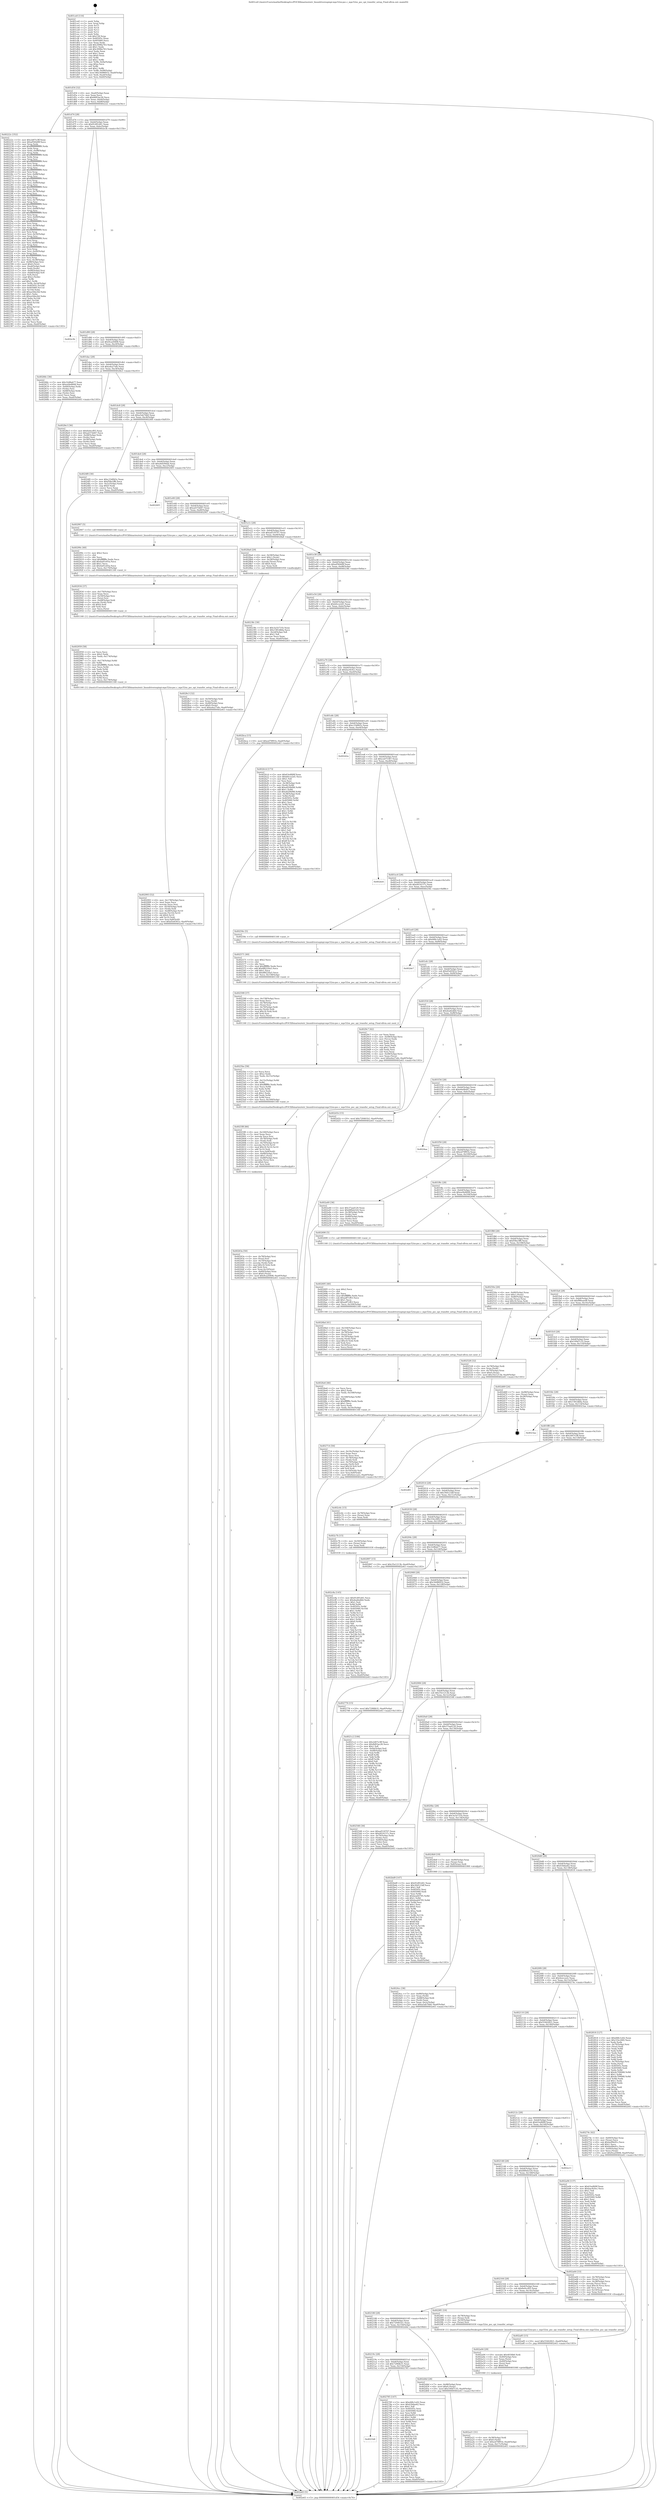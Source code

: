 digraph "0x401ce0" {
  label = "0x401ce0 (/mnt/c/Users/mathe/Desktop/tcc/POCII/binaries/extr_linuxdriversspispi-mpc52xx-psc.c_mpc52xx_psc_spi_transfer_setup_Final-ollvm.out::main(0))"
  labelloc = "t"
  node[shape=record]

  Entry [label="",width=0.3,height=0.3,shape=circle,fillcolor=black,style=filled]
  "0x401d54" [label="{
     0x401d54 [32]\l
     | [instrs]\l
     &nbsp;&nbsp;0x401d54 \<+6\>: mov -0xa0(%rbp),%eax\l
     &nbsp;&nbsp;0x401d5a \<+2\>: mov %eax,%ecx\l
     &nbsp;&nbsp;0x401d5c \<+6\>: sub $0x8d93ac26,%ecx\l
     &nbsp;&nbsp;0x401d62 \<+6\>: mov %eax,-0xb4(%rbp)\l
     &nbsp;&nbsp;0x401d68 \<+6\>: mov %ecx,-0xb8(%rbp)\l
     &nbsp;&nbsp;0x401d6e \<+6\>: je 000000000040222c \<main+0x54c\>\l
  }"]
  "0x40222c" [label="{
     0x40222c [352]\l
     | [instrs]\l
     &nbsp;&nbsp;0x40222c \<+5\>: mov $0x2d07e3ff,%eax\l
     &nbsp;&nbsp;0x402231 \<+5\>: mov $0xaf564d9f,%ecx\l
     &nbsp;&nbsp;0x402236 \<+3\>: mov %rsp,%rdx\l
     &nbsp;&nbsp;0x402239 \<+4\>: add $0xfffffffffffffff0,%rdx\l
     &nbsp;&nbsp;0x40223d \<+3\>: mov %rdx,%rsp\l
     &nbsp;&nbsp;0x402240 \<+7\>: mov %rdx,-0x98(%rbp)\l
     &nbsp;&nbsp;0x402247 \<+3\>: mov %rsp,%rdx\l
     &nbsp;&nbsp;0x40224a \<+4\>: add $0xfffffffffffffff0,%rdx\l
     &nbsp;&nbsp;0x40224e \<+3\>: mov %rdx,%rsp\l
     &nbsp;&nbsp;0x402251 \<+3\>: mov %rsp,%rsi\l
     &nbsp;&nbsp;0x402254 \<+4\>: add $0xfffffffffffffff0,%rsi\l
     &nbsp;&nbsp;0x402258 \<+3\>: mov %rsi,%rsp\l
     &nbsp;&nbsp;0x40225b \<+7\>: mov %rsi,-0x90(%rbp)\l
     &nbsp;&nbsp;0x402262 \<+3\>: mov %rsp,%rsi\l
     &nbsp;&nbsp;0x402265 \<+4\>: add $0xfffffffffffffff0,%rsi\l
     &nbsp;&nbsp;0x402269 \<+3\>: mov %rsi,%rsp\l
     &nbsp;&nbsp;0x40226c \<+7\>: mov %rsi,-0x88(%rbp)\l
     &nbsp;&nbsp;0x402273 \<+3\>: mov %rsp,%rsi\l
     &nbsp;&nbsp;0x402276 \<+4\>: add $0xfffffffffffffff0,%rsi\l
     &nbsp;&nbsp;0x40227a \<+3\>: mov %rsi,%rsp\l
     &nbsp;&nbsp;0x40227d \<+4\>: mov %rsi,-0x80(%rbp)\l
     &nbsp;&nbsp;0x402281 \<+3\>: mov %rsp,%rsi\l
     &nbsp;&nbsp;0x402284 \<+4\>: add $0xfffffffffffffff0,%rsi\l
     &nbsp;&nbsp;0x402288 \<+3\>: mov %rsi,%rsp\l
     &nbsp;&nbsp;0x40228b \<+4\>: mov %rsi,-0x78(%rbp)\l
     &nbsp;&nbsp;0x40228f \<+3\>: mov %rsp,%rsi\l
     &nbsp;&nbsp;0x402292 \<+4\>: add $0xfffffffffffffff0,%rsi\l
     &nbsp;&nbsp;0x402296 \<+3\>: mov %rsi,%rsp\l
     &nbsp;&nbsp;0x402299 \<+4\>: mov %rsi,-0x70(%rbp)\l
     &nbsp;&nbsp;0x40229d \<+3\>: mov %rsp,%rsi\l
     &nbsp;&nbsp;0x4022a0 \<+4\>: add $0xfffffffffffffff0,%rsi\l
     &nbsp;&nbsp;0x4022a4 \<+3\>: mov %rsi,%rsp\l
     &nbsp;&nbsp;0x4022a7 \<+4\>: mov %rsi,-0x68(%rbp)\l
     &nbsp;&nbsp;0x4022ab \<+3\>: mov %rsp,%rsi\l
     &nbsp;&nbsp;0x4022ae \<+4\>: add $0xfffffffffffffff0,%rsi\l
     &nbsp;&nbsp;0x4022b2 \<+3\>: mov %rsi,%rsp\l
     &nbsp;&nbsp;0x4022b5 \<+4\>: mov %rsi,-0x60(%rbp)\l
     &nbsp;&nbsp;0x4022b9 \<+3\>: mov %rsp,%rsi\l
     &nbsp;&nbsp;0x4022bc \<+4\>: add $0xfffffffffffffff0,%rsi\l
     &nbsp;&nbsp;0x4022c0 \<+3\>: mov %rsi,%rsp\l
     &nbsp;&nbsp;0x4022c3 \<+4\>: mov %rsi,-0x58(%rbp)\l
     &nbsp;&nbsp;0x4022c7 \<+3\>: mov %rsp,%rsi\l
     &nbsp;&nbsp;0x4022ca \<+4\>: add $0xfffffffffffffff0,%rsi\l
     &nbsp;&nbsp;0x4022ce \<+3\>: mov %rsi,%rsp\l
     &nbsp;&nbsp;0x4022d1 \<+4\>: mov %rsi,-0x50(%rbp)\l
     &nbsp;&nbsp;0x4022d5 \<+3\>: mov %rsp,%rsi\l
     &nbsp;&nbsp;0x4022d8 \<+4\>: add $0xfffffffffffffff0,%rsi\l
     &nbsp;&nbsp;0x4022dc \<+3\>: mov %rsi,%rsp\l
     &nbsp;&nbsp;0x4022df \<+4\>: mov %rsi,-0x48(%rbp)\l
     &nbsp;&nbsp;0x4022e3 \<+3\>: mov %rsp,%rsi\l
     &nbsp;&nbsp;0x4022e6 \<+4\>: add $0xfffffffffffffff0,%rsi\l
     &nbsp;&nbsp;0x4022ea \<+3\>: mov %rsi,%rsp\l
     &nbsp;&nbsp;0x4022ed \<+4\>: mov %rsi,-0x40(%rbp)\l
     &nbsp;&nbsp;0x4022f1 \<+3\>: mov %rsp,%rsi\l
     &nbsp;&nbsp;0x4022f4 \<+4\>: add $0xfffffffffffffff0,%rsi\l
     &nbsp;&nbsp;0x4022f8 \<+3\>: mov %rsi,%rsp\l
     &nbsp;&nbsp;0x4022fb \<+4\>: mov %rsi,-0x38(%rbp)\l
     &nbsp;&nbsp;0x4022ff \<+7\>: mov -0x98(%rbp),%rsi\l
     &nbsp;&nbsp;0x402306 \<+6\>: movl $0x0,(%rsi)\l
     &nbsp;&nbsp;0x40230c \<+6\>: mov -0xa4(%rbp),%edi\l
     &nbsp;&nbsp;0x402312 \<+2\>: mov %edi,(%rdx)\l
     &nbsp;&nbsp;0x402314 \<+7\>: mov -0x90(%rbp),%rsi\l
     &nbsp;&nbsp;0x40231b \<+7\>: mov -0xb0(%rbp),%r8\l
     &nbsp;&nbsp;0x402322 \<+3\>: mov %r8,(%rsi)\l
     &nbsp;&nbsp;0x402325 \<+3\>: cmpl $0x2,(%rdx)\l
     &nbsp;&nbsp;0x402328 \<+4\>: setne %r9b\l
     &nbsp;&nbsp;0x40232c \<+4\>: and $0x1,%r9b\l
     &nbsp;&nbsp;0x402330 \<+4\>: mov %r9b,-0x2d(%rbp)\l
     &nbsp;&nbsp;0x402334 \<+8\>: mov 0x40505c,%r10d\l
     &nbsp;&nbsp;0x40233c \<+8\>: mov 0x405060,%r11d\l
     &nbsp;&nbsp;0x402344 \<+3\>: mov %r10d,%ebx\l
     &nbsp;&nbsp;0x402347 \<+6\>: add $0xac0dec6d,%ebx\l
     &nbsp;&nbsp;0x40234d \<+3\>: sub $0x1,%ebx\l
     &nbsp;&nbsp;0x402350 \<+6\>: sub $0xac0dec6d,%ebx\l
     &nbsp;&nbsp;0x402356 \<+4\>: imul %ebx,%r10d\l
     &nbsp;&nbsp;0x40235a \<+4\>: and $0x1,%r10d\l
     &nbsp;&nbsp;0x40235e \<+4\>: cmp $0x0,%r10d\l
     &nbsp;&nbsp;0x402362 \<+4\>: sete %r9b\l
     &nbsp;&nbsp;0x402366 \<+4\>: cmp $0xa,%r11d\l
     &nbsp;&nbsp;0x40236a \<+4\>: setl %r14b\l
     &nbsp;&nbsp;0x40236e \<+3\>: mov %r9b,%r15b\l
     &nbsp;&nbsp;0x402371 \<+3\>: and %r14b,%r15b\l
     &nbsp;&nbsp;0x402374 \<+3\>: xor %r14b,%r9b\l
     &nbsp;&nbsp;0x402377 \<+3\>: or %r9b,%r15b\l
     &nbsp;&nbsp;0x40237a \<+4\>: test $0x1,%r15b\l
     &nbsp;&nbsp;0x40237e \<+3\>: cmovne %ecx,%eax\l
     &nbsp;&nbsp;0x402381 \<+6\>: mov %eax,-0xa0(%rbp)\l
     &nbsp;&nbsp;0x402387 \<+5\>: jmp 0000000000402e63 \<main+0x1183\>\l
  }"]
  "0x401d74" [label="{
     0x401d74 [28]\l
     | [instrs]\l
     &nbsp;&nbsp;0x401d74 \<+5\>: jmp 0000000000401d79 \<main+0x99\>\l
     &nbsp;&nbsp;0x401d79 \<+6\>: mov -0xb4(%rbp),%eax\l
     &nbsp;&nbsp;0x401d7f \<+5\>: sub $0x91d91d41,%eax\l
     &nbsp;&nbsp;0x401d84 \<+6\>: mov %eax,-0xbc(%rbp)\l
     &nbsp;&nbsp;0x401d8a \<+6\>: je 0000000000402e3b \<main+0x115b\>\l
  }"]
  Exit [label="",width=0.3,height=0.3,shape=circle,fillcolor=black,style=filled,peripheries=2]
  "0x402e3b" [label="{
     0x402e3b\l
  }", style=dashed]
  "0x401d90" [label="{
     0x401d90 [28]\l
     | [instrs]\l
     &nbsp;&nbsp;0x401d90 \<+5\>: jmp 0000000000401d95 \<main+0xb5\>\l
     &nbsp;&nbsp;0x401d95 \<+6\>: mov -0xb4(%rbp),%eax\l
     &nbsp;&nbsp;0x401d9b \<+5\>: sub $0x9ca20408,%eax\l
     &nbsp;&nbsp;0x401da0 \<+6\>: mov %eax,-0xc0(%rbp)\l
     &nbsp;&nbsp;0x401da6 \<+6\>: je 000000000040266c \<main+0x98c\>\l
  }"]
  "0x402c8a" [label="{
     0x402c8a [145]\l
     | [instrs]\l
     &nbsp;&nbsp;0x402c8a \<+5\>: mov $0x91d91d41,%ecx\l
     &nbsp;&nbsp;0x402c8f \<+5\>: mov $0xdea6edb4,%edx\l
     &nbsp;&nbsp;0x402c94 \<+3\>: mov $0x1,%sil\l
     &nbsp;&nbsp;0x402c97 \<+3\>: xor %r8d,%r8d\l
     &nbsp;&nbsp;0x402c9a \<+8\>: mov 0x40505c,%r9d\l
     &nbsp;&nbsp;0x402ca2 \<+8\>: mov 0x405060,%r10d\l
     &nbsp;&nbsp;0x402caa \<+4\>: sub $0x1,%r8d\l
     &nbsp;&nbsp;0x402cae \<+3\>: mov %r9d,%r11d\l
     &nbsp;&nbsp;0x402cb1 \<+3\>: add %r8d,%r11d\l
     &nbsp;&nbsp;0x402cb4 \<+4\>: imul %r11d,%r9d\l
     &nbsp;&nbsp;0x402cb8 \<+4\>: and $0x1,%r9d\l
     &nbsp;&nbsp;0x402cbc \<+4\>: cmp $0x0,%r9d\l
     &nbsp;&nbsp;0x402cc0 \<+3\>: sete %bl\l
     &nbsp;&nbsp;0x402cc3 \<+4\>: cmp $0xa,%r10d\l
     &nbsp;&nbsp;0x402cc7 \<+4\>: setl %r14b\l
     &nbsp;&nbsp;0x402ccb \<+3\>: mov %bl,%r15b\l
     &nbsp;&nbsp;0x402cce \<+4\>: xor $0xff,%r15b\l
     &nbsp;&nbsp;0x402cd2 \<+3\>: mov %r14b,%r12b\l
     &nbsp;&nbsp;0x402cd5 \<+4\>: xor $0xff,%r12b\l
     &nbsp;&nbsp;0x402cd9 \<+4\>: xor $0x1,%sil\l
     &nbsp;&nbsp;0x402cdd \<+3\>: mov %r15b,%r13b\l
     &nbsp;&nbsp;0x402ce0 \<+4\>: and $0xff,%r13b\l
     &nbsp;&nbsp;0x402ce4 \<+3\>: and %sil,%bl\l
     &nbsp;&nbsp;0x402ce7 \<+3\>: mov %r12b,%al\l
     &nbsp;&nbsp;0x402cea \<+2\>: and $0xff,%al\l
     &nbsp;&nbsp;0x402cec \<+3\>: and %sil,%r14b\l
     &nbsp;&nbsp;0x402cef \<+3\>: or %bl,%r13b\l
     &nbsp;&nbsp;0x402cf2 \<+3\>: or %r14b,%al\l
     &nbsp;&nbsp;0x402cf5 \<+3\>: xor %al,%r13b\l
     &nbsp;&nbsp;0x402cf8 \<+3\>: or %r12b,%r15b\l
     &nbsp;&nbsp;0x402cfb \<+4\>: xor $0xff,%r15b\l
     &nbsp;&nbsp;0x402cff \<+4\>: or $0x1,%sil\l
     &nbsp;&nbsp;0x402d03 \<+3\>: and %sil,%r15b\l
     &nbsp;&nbsp;0x402d06 \<+3\>: or %r15b,%r13b\l
     &nbsp;&nbsp;0x402d09 \<+4\>: test $0x1,%r13b\l
     &nbsp;&nbsp;0x402d0d \<+3\>: cmovne %edx,%ecx\l
     &nbsp;&nbsp;0x402d10 \<+6\>: mov %ecx,-0xa0(%rbp)\l
     &nbsp;&nbsp;0x402d16 \<+5\>: jmp 0000000000402e63 \<main+0x1183\>\l
  }"]
  "0x40266c" [label="{
     0x40266c [36]\l
     | [instrs]\l
     &nbsp;&nbsp;0x40266c \<+5\>: mov $0x32d8ab77,%eax\l
     &nbsp;&nbsp;0x402671 \<+5\>: mov $0xee9e6608,%ecx\l
     &nbsp;&nbsp;0x402676 \<+4\>: mov -0x60(%rbp),%rdx\l
     &nbsp;&nbsp;0x40267a \<+2\>: mov (%rdx),%esi\l
     &nbsp;&nbsp;0x40267c \<+4\>: mov -0x68(%rbp),%rdx\l
     &nbsp;&nbsp;0x402680 \<+2\>: cmp (%rdx),%esi\l
     &nbsp;&nbsp;0x402682 \<+3\>: cmovl %ecx,%eax\l
     &nbsp;&nbsp;0x402685 \<+6\>: mov %eax,-0xa0(%rbp)\l
     &nbsp;&nbsp;0x40268b \<+5\>: jmp 0000000000402e63 \<main+0x1183\>\l
  }"]
  "0x401dac" [label="{
     0x401dac [28]\l
     | [instrs]\l
     &nbsp;&nbsp;0x401dac \<+5\>: jmp 0000000000401db1 \<main+0xd1\>\l
     &nbsp;&nbsp;0x401db1 \<+6\>: mov -0xb4(%rbp),%eax\l
     &nbsp;&nbsp;0x401db7 \<+5\>: sub $0xa4a27afe,%eax\l
     &nbsp;&nbsp;0x401dbc \<+6\>: mov %eax,-0xc4(%rbp)\l
     &nbsp;&nbsp;0x401dc2 \<+6\>: je 00000000004028e3 \<main+0xc03\>\l
  }"]
  "0x402c7b" [label="{
     0x402c7b [15]\l
     | [instrs]\l
     &nbsp;&nbsp;0x402c7b \<+4\>: mov -0x50(%rbp),%rax\l
     &nbsp;&nbsp;0x402c7f \<+3\>: mov (%rax),%rax\l
     &nbsp;&nbsp;0x402c82 \<+3\>: mov %rax,%rdi\l
     &nbsp;&nbsp;0x402c85 \<+5\>: call 0000000000401030 \<free@plt\>\l
     | [calls]\l
     &nbsp;&nbsp;0x401030 \{1\} (unknown)\l
  }"]
  "0x4028e3" [label="{
     0x4028e3 [36]\l
     | [instrs]\l
     &nbsp;&nbsp;0x4028e3 \<+5\>: mov $0x6e0ccf05,%eax\l
     &nbsp;&nbsp;0x4028e8 \<+5\>: mov $0xad37dd47,%ecx\l
     &nbsp;&nbsp;0x4028ed \<+4\>: mov -0x48(%rbp),%rdx\l
     &nbsp;&nbsp;0x4028f1 \<+2\>: mov (%rdx),%esi\l
     &nbsp;&nbsp;0x4028f3 \<+4\>: mov -0x58(%rbp),%rdx\l
     &nbsp;&nbsp;0x4028f7 \<+2\>: cmp (%rdx),%esi\l
     &nbsp;&nbsp;0x4028f9 \<+3\>: cmovl %ecx,%eax\l
     &nbsp;&nbsp;0x4028fc \<+6\>: mov %eax,-0xa0(%rbp)\l
     &nbsp;&nbsp;0x402902 \<+5\>: jmp 0000000000402e63 \<main+0x1183\>\l
  }"]
  "0x401dc8" [label="{
     0x401dc8 [28]\l
     | [instrs]\l
     &nbsp;&nbsp;0x401dc8 \<+5\>: jmp 0000000000401dcd \<main+0xed\>\l
     &nbsp;&nbsp;0x401dcd \<+6\>: mov -0xb4(%rbp),%eax\l
     &nbsp;&nbsp;0x401dd3 \<+5\>: sub $0xa5ab7bb0,%eax\l
     &nbsp;&nbsp;0x401dd8 \<+6\>: mov %eax,-0xc8(%rbp)\l
     &nbsp;&nbsp;0x401dde \<+6\>: je 00000000004024f0 \<main+0x810\>\l
  }"]
  "0x402a85" [label="{
     0x402a85 [15]\l
     | [instrs]\l
     &nbsp;&nbsp;0x402a85 \<+10\>: movl $0x55442821,-0xa0(%rbp)\l
     &nbsp;&nbsp;0x402a8f \<+5\>: jmp 0000000000402e63 \<main+0x1183\>\l
  }"]
  "0x4024f0" [label="{
     0x4024f0 [30]\l
     | [instrs]\l
     &nbsp;&nbsp;0x4024f0 \<+5\>: mov $0xc33d0b5c,%eax\l
     &nbsp;&nbsp;0x4024f5 \<+5\>: mov $0xf58a1ff6,%ecx\l
     &nbsp;&nbsp;0x4024fa \<+3\>: mov -0x2c(%rbp),%edx\l
     &nbsp;&nbsp;0x4024fd \<+3\>: cmp $0x0,%edx\l
     &nbsp;&nbsp;0x402500 \<+3\>: cmove %ecx,%eax\l
     &nbsp;&nbsp;0x402503 \<+6\>: mov %eax,-0xa0(%rbp)\l
     &nbsp;&nbsp;0x402509 \<+5\>: jmp 0000000000402e63 \<main+0x1183\>\l
  }"]
  "0x401de4" [label="{
     0x401de4 [28]\l
     | [instrs]\l
     &nbsp;&nbsp;0x401de4 \<+5\>: jmp 0000000000401de9 \<main+0x109\>\l
     &nbsp;&nbsp;0x401de9 \<+6\>: mov -0xb4(%rbp),%eax\l
     &nbsp;&nbsp;0x401def \<+5\>: sub $0xa6d59dab,%eax\l
     &nbsp;&nbsp;0x401df4 \<+6\>: mov %eax,-0xcc(%rbp)\l
     &nbsp;&nbsp;0x401dfa \<+6\>: je 0000000000402405 \<main+0x725\>\l
  }"]
  "0x402a21" [label="{
     0x402a21 [31]\l
     | [instrs]\l
     &nbsp;&nbsp;0x402a21 \<+4\>: mov -0x38(%rbp),%rdi\l
     &nbsp;&nbsp;0x402a25 \<+6\>: movl $0x0,(%rdi)\l
     &nbsp;&nbsp;0x402a2b \<+10\>: movl $0xed79f91b,-0xa0(%rbp)\l
     &nbsp;&nbsp;0x402a35 \<+6\>: mov %eax,-0x17c(%rbp)\l
     &nbsp;&nbsp;0x402a3b \<+5\>: jmp 0000000000402e63 \<main+0x1183\>\l
  }"]
  "0x402405" [label="{
     0x402405\l
  }", style=dashed]
  "0x401e00" [label="{
     0x401e00 [28]\l
     | [instrs]\l
     &nbsp;&nbsp;0x401e00 \<+5\>: jmp 0000000000401e05 \<main+0x125\>\l
     &nbsp;&nbsp;0x401e05 \<+6\>: mov -0xb4(%rbp),%eax\l
     &nbsp;&nbsp;0x401e0b \<+5\>: sub $0xad37dd47,%eax\l
     &nbsp;&nbsp;0x401e10 \<+6\>: mov %eax,-0xd0(%rbp)\l
     &nbsp;&nbsp;0x401e16 \<+6\>: je 0000000000402907 \<main+0xc27\>\l
  }"]
  "0x402a04" [label="{
     0x402a04 [29]\l
     | [instrs]\l
     &nbsp;&nbsp;0x402a04 \<+10\>: movabs $0x4030b6,%rdi\l
     &nbsp;&nbsp;0x402a0e \<+4\>: mov -0x40(%rbp),%rsi\l
     &nbsp;&nbsp;0x402a12 \<+2\>: mov %eax,(%rsi)\l
     &nbsp;&nbsp;0x402a14 \<+4\>: mov -0x40(%rbp),%rsi\l
     &nbsp;&nbsp;0x402a18 \<+2\>: mov (%rsi),%esi\l
     &nbsp;&nbsp;0x402a1a \<+2\>: mov $0x0,%al\l
     &nbsp;&nbsp;0x402a1c \<+5\>: call 0000000000401040 \<printf@plt\>\l
     | [calls]\l
     &nbsp;&nbsp;0x401040 \{1\} (unknown)\l
  }"]
  "0x402907" [label="{
     0x402907 [5]\l
     | [instrs]\l
     &nbsp;&nbsp;0x402907 \<+5\>: call 0000000000401160 \<next_i\>\l
     | [calls]\l
     &nbsp;&nbsp;0x401160 \{1\} (/mnt/c/Users/mathe/Desktop/tcc/POCII/binaries/extr_linuxdriversspispi-mpc52xx-psc.c_mpc52xx_psc_spi_transfer_setup_Final-ollvm.out::next_i)\l
  }"]
  "0x401e1c" [label="{
     0x401e1c [28]\l
     | [instrs]\l
     &nbsp;&nbsp;0x401e1c \<+5\>: jmp 0000000000401e21 \<main+0x141\>\l
     &nbsp;&nbsp;0x401e21 \<+6\>: mov -0xb4(%rbp),%eax\l
     &nbsp;&nbsp;0x401e27 \<+5\>: sub $0xad518707,%eax\l
     &nbsp;&nbsp;0x401e2c \<+6\>: mov %eax,-0xd4(%rbp)\l
     &nbsp;&nbsp;0x401e32 \<+6\>: je 00000000004028a6 \<main+0xbc6\>\l
  }"]
  "0x402993" [label="{
     0x402993 [52]\l
     | [instrs]\l
     &nbsp;&nbsp;0x402993 \<+6\>: mov -0x178(%rbp),%ecx\l
     &nbsp;&nbsp;0x402999 \<+3\>: imul %eax,%ecx\l
     &nbsp;&nbsp;0x40299c \<+3\>: movslq %ecx,%rsi\l
     &nbsp;&nbsp;0x40299f \<+4\>: mov -0x50(%rbp),%rdi\l
     &nbsp;&nbsp;0x4029a3 \<+3\>: mov (%rdi),%rdi\l
     &nbsp;&nbsp;0x4029a6 \<+4\>: mov -0x48(%rbp),%r10\l
     &nbsp;&nbsp;0x4029aa \<+3\>: movslq (%r10),%r10\l
     &nbsp;&nbsp;0x4029ad \<+4\>: shl $0x4,%r10\l
     &nbsp;&nbsp;0x4029b1 \<+3\>: add %r10,%rdi\l
     &nbsp;&nbsp;0x4029b4 \<+4\>: mov %rsi,0x8(%rdi)\l
     &nbsp;&nbsp;0x4029b8 \<+10\>: movl $0xd5e6561e,-0xa0(%rbp)\l
     &nbsp;&nbsp;0x4029c2 \<+5\>: jmp 0000000000402e63 \<main+0x1183\>\l
  }"]
  "0x4028a6" [label="{
     0x4028a6 [29]\l
     | [instrs]\l
     &nbsp;&nbsp;0x4028a6 \<+4\>: mov -0x58(%rbp),%rax\l
     &nbsp;&nbsp;0x4028aa \<+6\>: movl $0x1,(%rax)\l
     &nbsp;&nbsp;0x4028b0 \<+4\>: mov -0x58(%rbp),%rax\l
     &nbsp;&nbsp;0x4028b4 \<+3\>: movslq (%rax),%rax\l
     &nbsp;&nbsp;0x4028b7 \<+4\>: shl $0x4,%rax\l
     &nbsp;&nbsp;0x4028bb \<+3\>: mov %rax,%rdi\l
     &nbsp;&nbsp;0x4028be \<+5\>: call 0000000000401050 \<malloc@plt\>\l
     | [calls]\l
     &nbsp;&nbsp;0x401050 \{1\} (unknown)\l
  }"]
  "0x401e38" [label="{
     0x401e38 [28]\l
     | [instrs]\l
     &nbsp;&nbsp;0x401e38 \<+5\>: jmp 0000000000401e3d \<main+0x15d\>\l
     &nbsp;&nbsp;0x401e3d \<+6\>: mov -0xb4(%rbp),%eax\l
     &nbsp;&nbsp;0x401e43 \<+5\>: sub $0xaf564d9f,%eax\l
     &nbsp;&nbsp;0x401e48 \<+6\>: mov %eax,-0xd8(%rbp)\l
     &nbsp;&nbsp;0x401e4e \<+6\>: je 000000000040238c \<main+0x6ac\>\l
  }"]
  "0x402959" [label="{
     0x402959 [58]\l
     | [instrs]\l
     &nbsp;&nbsp;0x402959 \<+2\>: xor %ecx,%ecx\l
     &nbsp;&nbsp;0x40295b \<+5\>: mov $0x2,%edx\l
     &nbsp;&nbsp;0x402960 \<+6\>: mov %edx,-0x174(%rbp)\l
     &nbsp;&nbsp;0x402966 \<+1\>: cltd\l
     &nbsp;&nbsp;0x402967 \<+7\>: mov -0x174(%rbp),%r8d\l
     &nbsp;&nbsp;0x40296e \<+3\>: idiv %r8d\l
     &nbsp;&nbsp;0x402971 \<+6\>: imul $0xfffffffe,%edx,%edx\l
     &nbsp;&nbsp;0x402977 \<+3\>: mov %ecx,%r9d\l
     &nbsp;&nbsp;0x40297a \<+3\>: sub %edx,%r9d\l
     &nbsp;&nbsp;0x40297d \<+2\>: mov %ecx,%edx\l
     &nbsp;&nbsp;0x40297f \<+3\>: sub $0x1,%edx\l
     &nbsp;&nbsp;0x402982 \<+3\>: add %edx,%r9d\l
     &nbsp;&nbsp;0x402985 \<+3\>: sub %r9d,%ecx\l
     &nbsp;&nbsp;0x402988 \<+6\>: mov %ecx,-0x178(%rbp)\l
     &nbsp;&nbsp;0x40298e \<+5\>: call 0000000000401160 \<next_i\>\l
     | [calls]\l
     &nbsp;&nbsp;0x401160 \{1\} (/mnt/c/Users/mathe/Desktop/tcc/POCII/binaries/extr_linuxdriversspispi-mpc52xx-psc.c_mpc52xx_psc_spi_transfer_setup_Final-ollvm.out::next_i)\l
  }"]
  "0x40238c" [label="{
     0x40238c [30]\l
     | [instrs]\l
     &nbsp;&nbsp;0x40238c \<+5\>: mov $0x3a1b731b,%eax\l
     &nbsp;&nbsp;0x402391 \<+5\>: mov $0x1581db6a,%ecx\l
     &nbsp;&nbsp;0x402396 \<+3\>: mov -0x2d(%rbp),%dl\l
     &nbsp;&nbsp;0x402399 \<+3\>: test $0x1,%dl\l
     &nbsp;&nbsp;0x40239c \<+3\>: cmovne %ecx,%eax\l
     &nbsp;&nbsp;0x40239f \<+6\>: mov %eax,-0xa0(%rbp)\l
     &nbsp;&nbsp;0x4023a5 \<+5\>: jmp 0000000000402e63 \<main+0x1183\>\l
  }"]
  "0x401e54" [label="{
     0x401e54 [28]\l
     | [instrs]\l
     &nbsp;&nbsp;0x401e54 \<+5\>: jmp 0000000000401e59 \<main+0x179\>\l
     &nbsp;&nbsp;0x401e59 \<+6\>: mov -0xb4(%rbp),%eax\l
     &nbsp;&nbsp;0x401e5f \<+5\>: sub $0xb0cce2d1,%eax\l
     &nbsp;&nbsp;0x401e64 \<+6\>: mov %eax,-0xdc(%rbp)\l
     &nbsp;&nbsp;0x401e6a \<+6\>: je 0000000000402bca \<main+0xeea\>\l
  }"]
  "0x402934" [label="{
     0x402934 [37]\l
     | [instrs]\l
     &nbsp;&nbsp;0x402934 \<+6\>: mov -0x170(%rbp),%ecx\l
     &nbsp;&nbsp;0x40293a \<+3\>: imul %eax,%ecx\l
     &nbsp;&nbsp;0x40293d \<+4\>: mov -0x50(%rbp),%rsi\l
     &nbsp;&nbsp;0x402941 \<+3\>: mov (%rsi),%rsi\l
     &nbsp;&nbsp;0x402944 \<+4\>: mov -0x48(%rbp),%rdi\l
     &nbsp;&nbsp;0x402948 \<+3\>: movslq (%rdi),%rdi\l
     &nbsp;&nbsp;0x40294b \<+4\>: shl $0x4,%rdi\l
     &nbsp;&nbsp;0x40294f \<+3\>: add %rdi,%rsi\l
     &nbsp;&nbsp;0x402952 \<+2\>: mov %ecx,(%rsi)\l
     &nbsp;&nbsp;0x402954 \<+5\>: call 0000000000401160 \<next_i\>\l
     | [calls]\l
     &nbsp;&nbsp;0x401160 \{1\} (/mnt/c/Users/mathe/Desktop/tcc/POCII/binaries/extr_linuxdriversspispi-mpc52xx-psc.c_mpc52xx_psc_spi_transfer_setup_Final-ollvm.out::next_i)\l
  }"]
  "0x402bca" [label="{
     0x402bca [15]\l
     | [instrs]\l
     &nbsp;&nbsp;0x402bca \<+10\>: movl $0xed79f91b,-0xa0(%rbp)\l
     &nbsp;&nbsp;0x402bd4 \<+5\>: jmp 0000000000402e63 \<main+0x1183\>\l
  }"]
  "0x401e70" [label="{
     0x401e70 [28]\l
     | [instrs]\l
     &nbsp;&nbsp;0x401e70 \<+5\>: jmp 0000000000401e75 \<main+0x195\>\l
     &nbsp;&nbsp;0x401e75 \<+6\>: mov -0xb4(%rbp),%eax\l
     &nbsp;&nbsp;0x401e7b \<+5\>: sub $0xbac9c0cc,%eax\l
     &nbsp;&nbsp;0x401e80 \<+6\>: mov %eax,-0xe0(%rbp)\l
     &nbsp;&nbsp;0x401e86 \<+6\>: je 0000000000402b1d \<main+0xe3d\>\l
  }"]
  "0x40290c" [label="{
     0x40290c [40]\l
     | [instrs]\l
     &nbsp;&nbsp;0x40290c \<+5\>: mov $0x2,%ecx\l
     &nbsp;&nbsp;0x402911 \<+1\>: cltd\l
     &nbsp;&nbsp;0x402912 \<+2\>: idiv %ecx\l
     &nbsp;&nbsp;0x402914 \<+6\>: imul $0xfffffffe,%edx,%ecx\l
     &nbsp;&nbsp;0x40291a \<+6\>: add $0x4a91e05a,%ecx\l
     &nbsp;&nbsp;0x402920 \<+3\>: add $0x1,%ecx\l
     &nbsp;&nbsp;0x402923 \<+6\>: sub $0x4a91e05a,%ecx\l
     &nbsp;&nbsp;0x402929 \<+6\>: mov %ecx,-0x170(%rbp)\l
     &nbsp;&nbsp;0x40292f \<+5\>: call 0000000000401160 \<next_i\>\l
     | [calls]\l
     &nbsp;&nbsp;0x401160 \{1\} (/mnt/c/Users/mathe/Desktop/tcc/POCII/binaries/extr_linuxdriversspispi-mpc52xx-psc.c_mpc52xx_psc_spi_transfer_setup_Final-ollvm.out::next_i)\l
  }"]
  "0x402b1d" [label="{
     0x402b1d [173]\l
     | [instrs]\l
     &nbsp;&nbsp;0x402b1d \<+5\>: mov $0x63edfd9f,%eax\l
     &nbsp;&nbsp;0x402b22 \<+5\>: mov $0xb0cce2d1,%ecx\l
     &nbsp;&nbsp;0x402b27 \<+2\>: mov $0x1,%dl\l
     &nbsp;&nbsp;0x402b29 \<+2\>: xor %esi,%esi\l
     &nbsp;&nbsp;0x402b2b \<+4\>: mov -0x38(%rbp),%rdi\l
     &nbsp;&nbsp;0x402b2f \<+3\>: mov (%rdi),%r8d\l
     &nbsp;&nbsp;0x402b32 \<+7\>: add $0xe620bf48,%r8d\l
     &nbsp;&nbsp;0x402b39 \<+4\>: add $0x1,%r8d\l
     &nbsp;&nbsp;0x402b3d \<+7\>: sub $0xe620bf48,%r8d\l
     &nbsp;&nbsp;0x402b44 \<+4\>: mov -0x38(%rbp),%rdi\l
     &nbsp;&nbsp;0x402b48 \<+3\>: mov %r8d,(%rdi)\l
     &nbsp;&nbsp;0x402b4b \<+8\>: mov 0x40505c,%r8d\l
     &nbsp;&nbsp;0x402b53 \<+8\>: mov 0x405060,%r9d\l
     &nbsp;&nbsp;0x402b5b \<+3\>: sub $0x1,%esi\l
     &nbsp;&nbsp;0x402b5e \<+3\>: mov %r8d,%r10d\l
     &nbsp;&nbsp;0x402b61 \<+3\>: add %esi,%r10d\l
     &nbsp;&nbsp;0x402b64 \<+4\>: imul %r10d,%r8d\l
     &nbsp;&nbsp;0x402b68 \<+4\>: and $0x1,%r8d\l
     &nbsp;&nbsp;0x402b6c \<+4\>: cmp $0x0,%r8d\l
     &nbsp;&nbsp;0x402b70 \<+4\>: sete %r11b\l
     &nbsp;&nbsp;0x402b74 \<+4\>: cmp $0xa,%r9d\l
     &nbsp;&nbsp;0x402b78 \<+3\>: setl %bl\l
     &nbsp;&nbsp;0x402b7b \<+3\>: mov %r11b,%r14b\l
     &nbsp;&nbsp;0x402b7e \<+4\>: xor $0xff,%r14b\l
     &nbsp;&nbsp;0x402b82 \<+3\>: mov %bl,%r15b\l
     &nbsp;&nbsp;0x402b85 \<+4\>: xor $0xff,%r15b\l
     &nbsp;&nbsp;0x402b89 \<+3\>: xor $0x1,%dl\l
     &nbsp;&nbsp;0x402b8c \<+3\>: mov %r14b,%r12b\l
     &nbsp;&nbsp;0x402b8f \<+4\>: and $0xff,%r12b\l
     &nbsp;&nbsp;0x402b93 \<+3\>: and %dl,%r11b\l
     &nbsp;&nbsp;0x402b96 \<+3\>: mov %r15b,%r13b\l
     &nbsp;&nbsp;0x402b99 \<+4\>: and $0xff,%r13b\l
     &nbsp;&nbsp;0x402b9d \<+2\>: and %dl,%bl\l
     &nbsp;&nbsp;0x402b9f \<+3\>: or %r11b,%r12b\l
     &nbsp;&nbsp;0x402ba2 \<+3\>: or %bl,%r13b\l
     &nbsp;&nbsp;0x402ba5 \<+3\>: xor %r13b,%r12b\l
     &nbsp;&nbsp;0x402ba8 \<+3\>: or %r15b,%r14b\l
     &nbsp;&nbsp;0x402bab \<+4\>: xor $0xff,%r14b\l
     &nbsp;&nbsp;0x402baf \<+3\>: or $0x1,%dl\l
     &nbsp;&nbsp;0x402bb2 \<+3\>: and %dl,%r14b\l
     &nbsp;&nbsp;0x402bb5 \<+3\>: or %r14b,%r12b\l
     &nbsp;&nbsp;0x402bb8 \<+4\>: test $0x1,%r12b\l
     &nbsp;&nbsp;0x402bbc \<+3\>: cmovne %ecx,%eax\l
     &nbsp;&nbsp;0x402bbf \<+6\>: mov %eax,-0xa0(%rbp)\l
     &nbsp;&nbsp;0x402bc5 \<+5\>: jmp 0000000000402e63 \<main+0x1183\>\l
  }"]
  "0x401e8c" [label="{
     0x401e8c [28]\l
     | [instrs]\l
     &nbsp;&nbsp;0x401e8c \<+5\>: jmp 0000000000401e91 \<main+0x1b1\>\l
     &nbsp;&nbsp;0x401e91 \<+6\>: mov -0xb4(%rbp),%eax\l
     &nbsp;&nbsp;0x401e97 \<+5\>: sub $0xc33d0b5c,%eax\l
     &nbsp;&nbsp;0x401e9c \<+6\>: mov %eax,-0xe4(%rbp)\l
     &nbsp;&nbsp;0x401ea2 \<+6\>: je 0000000000402d2a \<main+0x104a\>\l
  }"]
  "0x4028c3" [label="{
     0x4028c3 [32]\l
     | [instrs]\l
     &nbsp;&nbsp;0x4028c3 \<+4\>: mov -0x50(%rbp),%rdi\l
     &nbsp;&nbsp;0x4028c7 \<+3\>: mov %rax,(%rdi)\l
     &nbsp;&nbsp;0x4028ca \<+4\>: mov -0x48(%rbp),%rax\l
     &nbsp;&nbsp;0x4028ce \<+6\>: movl $0x0,(%rax)\l
     &nbsp;&nbsp;0x4028d4 \<+10\>: movl $0xa4a27afe,-0xa0(%rbp)\l
     &nbsp;&nbsp;0x4028de \<+5\>: jmp 0000000000402e63 \<main+0x1183\>\l
  }"]
  "0x402d2a" [label="{
     0x402d2a\l
  }", style=dashed]
  "0x401ea8" [label="{
     0x401ea8 [28]\l
     | [instrs]\l
     &nbsp;&nbsp;0x401ea8 \<+5\>: jmp 0000000000401ead \<main+0x1cd\>\l
     &nbsp;&nbsp;0x401ead \<+6\>: mov -0xb4(%rbp),%eax\l
     &nbsp;&nbsp;0x401eb3 \<+5\>: sub $0xced75367,%eax\l
     &nbsp;&nbsp;0x401eb8 \<+6\>: mov %eax,-0xe8(%rbp)\l
     &nbsp;&nbsp;0x401ebe \<+6\>: je 0000000000402dc6 \<main+0x10e6\>\l
  }"]
  "0x4021b8" [label="{
     0x4021b8\l
  }", style=dashed]
  "0x402dc6" [label="{
     0x402dc6\l
  }", style=dashed]
  "0x401ec4" [label="{
     0x401ec4 [28]\l
     | [instrs]\l
     &nbsp;&nbsp;0x401ec4 \<+5\>: jmp 0000000000401ec9 \<main+0x1e9\>\l
     &nbsp;&nbsp;0x401ec9 \<+6\>: mov -0xb4(%rbp),%eax\l
     &nbsp;&nbsp;0x401ecf \<+5\>: sub $0xd416157c,%eax\l
     &nbsp;&nbsp;0x401ed4 \<+6\>: mov %eax,-0xec(%rbp)\l
     &nbsp;&nbsp;0x401eda \<+6\>: je 000000000040256c \<main+0x88c\>\l
  }"]
  "0x402785" [label="{
     0x402785 [147]\l
     | [instrs]\l
     &nbsp;&nbsp;0x402785 \<+5\>: mov $0xd48c1e02,%eax\l
     &nbsp;&nbsp;0x40278a \<+5\>: mov $0x43bfae62,%ecx\l
     &nbsp;&nbsp;0x40278f \<+2\>: mov $0x1,%dl\l
     &nbsp;&nbsp;0x402791 \<+7\>: mov 0x40505c,%esi\l
     &nbsp;&nbsp;0x402798 \<+7\>: mov 0x405060,%edi\l
     &nbsp;&nbsp;0x40279f \<+3\>: mov %esi,%r8d\l
     &nbsp;&nbsp;0x4027a2 \<+7\>: sub $0xebef01c5,%r8d\l
     &nbsp;&nbsp;0x4027a9 \<+4\>: sub $0x1,%r8d\l
     &nbsp;&nbsp;0x4027ad \<+7\>: add $0xebef01c5,%r8d\l
     &nbsp;&nbsp;0x4027b4 \<+4\>: imul %r8d,%esi\l
     &nbsp;&nbsp;0x4027b8 \<+3\>: and $0x1,%esi\l
     &nbsp;&nbsp;0x4027bb \<+3\>: cmp $0x0,%esi\l
     &nbsp;&nbsp;0x4027be \<+4\>: sete %r9b\l
     &nbsp;&nbsp;0x4027c2 \<+3\>: cmp $0xa,%edi\l
     &nbsp;&nbsp;0x4027c5 \<+4\>: setl %r10b\l
     &nbsp;&nbsp;0x4027c9 \<+3\>: mov %r9b,%r11b\l
     &nbsp;&nbsp;0x4027cc \<+4\>: xor $0xff,%r11b\l
     &nbsp;&nbsp;0x4027d0 \<+3\>: mov %r10b,%bl\l
     &nbsp;&nbsp;0x4027d3 \<+3\>: xor $0xff,%bl\l
     &nbsp;&nbsp;0x4027d6 \<+3\>: xor $0x1,%dl\l
     &nbsp;&nbsp;0x4027d9 \<+3\>: mov %r11b,%r14b\l
     &nbsp;&nbsp;0x4027dc \<+4\>: and $0xff,%r14b\l
     &nbsp;&nbsp;0x4027e0 \<+3\>: and %dl,%r9b\l
     &nbsp;&nbsp;0x4027e3 \<+3\>: mov %bl,%r15b\l
     &nbsp;&nbsp;0x4027e6 \<+4\>: and $0xff,%r15b\l
     &nbsp;&nbsp;0x4027ea \<+3\>: and %dl,%r10b\l
     &nbsp;&nbsp;0x4027ed \<+3\>: or %r9b,%r14b\l
     &nbsp;&nbsp;0x4027f0 \<+3\>: or %r10b,%r15b\l
     &nbsp;&nbsp;0x4027f3 \<+3\>: xor %r15b,%r14b\l
     &nbsp;&nbsp;0x4027f6 \<+3\>: or %bl,%r11b\l
     &nbsp;&nbsp;0x4027f9 \<+4\>: xor $0xff,%r11b\l
     &nbsp;&nbsp;0x4027fd \<+3\>: or $0x1,%dl\l
     &nbsp;&nbsp;0x402800 \<+3\>: and %dl,%r11b\l
     &nbsp;&nbsp;0x402803 \<+3\>: or %r11b,%r14b\l
     &nbsp;&nbsp;0x402806 \<+4\>: test $0x1,%r14b\l
     &nbsp;&nbsp;0x40280a \<+3\>: cmovne %ecx,%eax\l
     &nbsp;&nbsp;0x40280d \<+6\>: mov %eax,-0xa0(%rbp)\l
     &nbsp;&nbsp;0x402813 \<+5\>: jmp 0000000000402e63 \<main+0x1183\>\l
  }"]
  "0x40256c" [label="{
     0x40256c [5]\l
     | [instrs]\l
     &nbsp;&nbsp;0x40256c \<+5\>: call 0000000000401160 \<next_i\>\l
     | [calls]\l
     &nbsp;&nbsp;0x401160 \{1\} (/mnt/c/Users/mathe/Desktop/tcc/POCII/binaries/extr_linuxdriversspispi-mpc52xx-psc.c_mpc52xx_psc_spi_transfer_setup_Final-ollvm.out::next_i)\l
  }"]
  "0x401ee0" [label="{
     0x401ee0 [28]\l
     | [instrs]\l
     &nbsp;&nbsp;0x401ee0 \<+5\>: jmp 0000000000401ee5 \<main+0x205\>\l
     &nbsp;&nbsp;0x401ee5 \<+6\>: mov -0xb4(%rbp),%eax\l
     &nbsp;&nbsp;0x401eeb \<+5\>: sub $0xd48c1e02,%eax\l
     &nbsp;&nbsp;0x401ef0 \<+6\>: mov %eax,-0xf0(%rbp)\l
     &nbsp;&nbsp;0x401ef6 \<+6\>: je 0000000000402de7 \<main+0x1107\>\l
  }"]
  "0x40219c" [label="{
     0x40219c [28]\l
     | [instrs]\l
     &nbsp;&nbsp;0x40219c \<+5\>: jmp 00000000004021a1 \<main+0x4c1\>\l
     &nbsp;&nbsp;0x4021a1 \<+6\>: mov -0xb4(%rbp),%eax\l
     &nbsp;&nbsp;0x4021a7 \<+5\>: sub $0x729fdb31,%eax\l
     &nbsp;&nbsp;0x4021ac \<+6\>: mov %eax,-0x154(%rbp)\l
     &nbsp;&nbsp;0x4021b2 \<+6\>: je 0000000000402785 \<main+0xaa5\>\l
  }"]
  "0x402de7" [label="{
     0x402de7\l
  }", style=dashed]
  "0x401efc" [label="{
     0x401efc [28]\l
     | [instrs]\l
     &nbsp;&nbsp;0x401efc \<+5\>: jmp 0000000000401f01 \<main+0x221\>\l
     &nbsp;&nbsp;0x401f01 \<+6\>: mov -0xb4(%rbp),%eax\l
     &nbsp;&nbsp;0x401f07 \<+5\>: sub $0xd5e6561e,%eax\l
     &nbsp;&nbsp;0x401f0c \<+6\>: mov %eax,-0xf4(%rbp)\l
     &nbsp;&nbsp;0x401f12 \<+6\>: je 00000000004029c7 \<main+0xce7\>\l
  }"]
  "0x402d4d" [label="{
     0x402d4d [28]\l
     | [instrs]\l
     &nbsp;&nbsp;0x402d4d \<+7\>: mov -0x98(%rbp),%rax\l
     &nbsp;&nbsp;0x402d54 \<+6\>: movl $0x0,(%rax)\l
     &nbsp;&nbsp;0x402d5a \<+10\>: movl $0x100d7c35,-0xa0(%rbp)\l
     &nbsp;&nbsp;0x402d64 \<+5\>: jmp 0000000000402e63 \<main+0x1183\>\l
  }"]
  "0x4029c7" [label="{
     0x4029c7 [42]\l
     | [instrs]\l
     &nbsp;&nbsp;0x4029c7 \<+2\>: xor %eax,%eax\l
     &nbsp;&nbsp;0x4029c9 \<+4\>: mov -0x48(%rbp),%rcx\l
     &nbsp;&nbsp;0x4029cd \<+2\>: mov (%rcx),%edx\l
     &nbsp;&nbsp;0x4029cf \<+2\>: mov %eax,%esi\l
     &nbsp;&nbsp;0x4029d1 \<+2\>: sub %edx,%esi\l
     &nbsp;&nbsp;0x4029d3 \<+2\>: mov %eax,%edx\l
     &nbsp;&nbsp;0x4029d5 \<+3\>: sub $0x1,%edx\l
     &nbsp;&nbsp;0x4029d8 \<+2\>: add %edx,%esi\l
     &nbsp;&nbsp;0x4029da \<+2\>: sub %esi,%eax\l
     &nbsp;&nbsp;0x4029dc \<+4\>: mov -0x48(%rbp),%rcx\l
     &nbsp;&nbsp;0x4029e0 \<+2\>: mov %eax,(%rcx)\l
     &nbsp;&nbsp;0x4029e2 \<+10\>: movl $0xa4a27afe,-0xa0(%rbp)\l
     &nbsp;&nbsp;0x4029ec \<+5\>: jmp 0000000000402e63 \<main+0x1183\>\l
  }"]
  "0x401f18" [label="{
     0x401f18 [28]\l
     | [instrs]\l
     &nbsp;&nbsp;0x401f18 \<+5\>: jmp 0000000000401f1d \<main+0x23d\>\l
     &nbsp;&nbsp;0x401f1d \<+6\>: mov -0xb4(%rbp),%eax\l
     &nbsp;&nbsp;0x401f23 \<+5\>: sub $0xdea6edb4,%eax\l
     &nbsp;&nbsp;0x401f28 \<+6\>: mov %eax,-0xf8(%rbp)\l
     &nbsp;&nbsp;0x401f2e \<+6\>: je 0000000000402d1b \<main+0x103b\>\l
  }"]
  "0x402180" [label="{
     0x402180 [28]\l
     | [instrs]\l
     &nbsp;&nbsp;0x402180 \<+5\>: jmp 0000000000402185 \<main+0x4a5\>\l
     &nbsp;&nbsp;0x402185 \<+6\>: mov -0xb4(%rbp),%eax\l
     &nbsp;&nbsp;0x40218b \<+5\>: sub $0x720461b1,%eax\l
     &nbsp;&nbsp;0x402190 \<+6\>: mov %eax,-0x150(%rbp)\l
     &nbsp;&nbsp;0x402196 \<+6\>: je 0000000000402d4d \<main+0x106d\>\l
  }"]
  "0x402d1b" [label="{
     0x402d1b [15]\l
     | [instrs]\l
     &nbsp;&nbsp;0x402d1b \<+10\>: movl $0x720461b1,-0xa0(%rbp)\l
     &nbsp;&nbsp;0x402d25 \<+5\>: jmp 0000000000402e63 \<main+0x1183\>\l
  }"]
  "0x401f34" [label="{
     0x401f34 [28]\l
     | [instrs]\l
     &nbsp;&nbsp;0x401f34 \<+5\>: jmp 0000000000401f39 \<main+0x259\>\l
     &nbsp;&nbsp;0x401f39 \<+6\>: mov -0xb4(%rbp),%eax\l
     &nbsp;&nbsp;0x401f3f \<+5\>: sub $0xe6a0b447,%eax\l
     &nbsp;&nbsp;0x401f44 \<+6\>: mov %eax,-0xfc(%rbp)\l
     &nbsp;&nbsp;0x401f4a \<+6\>: je 00000000004024aa \<main+0x7ca\>\l
  }"]
  "0x4029f1" [label="{
     0x4029f1 [19]\l
     | [instrs]\l
     &nbsp;&nbsp;0x4029f1 \<+4\>: mov -0x78(%rbp),%rax\l
     &nbsp;&nbsp;0x4029f5 \<+3\>: mov (%rax),%rdi\l
     &nbsp;&nbsp;0x4029f8 \<+4\>: mov -0x50(%rbp),%rax\l
     &nbsp;&nbsp;0x4029fc \<+3\>: mov (%rax),%rsi\l
     &nbsp;&nbsp;0x4029ff \<+5\>: call 0000000000401630 \<mpc52xx_psc_spi_transfer_setup\>\l
     | [calls]\l
     &nbsp;&nbsp;0x401630 \{1\} (/mnt/c/Users/mathe/Desktop/tcc/POCII/binaries/extr_linuxdriversspispi-mpc52xx-psc.c_mpc52xx_psc_spi_transfer_setup_Final-ollvm.out::mpc52xx_psc_spi_transfer_setup)\l
  }"]
  "0x4024aa" [label="{
     0x4024aa\l
  }", style=dashed]
  "0x401f50" [label="{
     0x401f50 [28]\l
     | [instrs]\l
     &nbsp;&nbsp;0x401f50 \<+5\>: jmp 0000000000401f55 \<main+0x275\>\l
     &nbsp;&nbsp;0x401f55 \<+6\>: mov -0xb4(%rbp),%eax\l
     &nbsp;&nbsp;0x401f5b \<+5\>: sub $0xed79f91b,%eax\l
     &nbsp;&nbsp;0x401f60 \<+6\>: mov %eax,-0x100(%rbp)\l
     &nbsp;&nbsp;0x401f66 \<+6\>: je 0000000000402a40 \<main+0xd60\>\l
  }"]
  "0x402164" [label="{
     0x402164 [28]\l
     | [instrs]\l
     &nbsp;&nbsp;0x402164 \<+5\>: jmp 0000000000402169 \<main+0x489\>\l
     &nbsp;&nbsp;0x402169 \<+6\>: mov -0xb4(%rbp),%eax\l
     &nbsp;&nbsp;0x40216f \<+5\>: sub $0x6e0ccf05,%eax\l
     &nbsp;&nbsp;0x402174 \<+6\>: mov %eax,-0x14c(%rbp)\l
     &nbsp;&nbsp;0x40217a \<+6\>: je 00000000004029f1 \<main+0xd11\>\l
  }"]
  "0x402a40" [label="{
     0x402a40 [36]\l
     | [instrs]\l
     &nbsp;&nbsp;0x402a40 \<+5\>: mov $0x37aad120,%eax\l
     &nbsp;&nbsp;0x402a45 \<+5\>: mov $0x689eb324,%ecx\l
     &nbsp;&nbsp;0x402a4a \<+4\>: mov -0x38(%rbp),%rdx\l
     &nbsp;&nbsp;0x402a4e \<+2\>: mov (%rdx),%esi\l
     &nbsp;&nbsp;0x402a50 \<+4\>: mov -0x80(%rbp),%rdx\l
     &nbsp;&nbsp;0x402a54 \<+2\>: cmp (%rdx),%esi\l
     &nbsp;&nbsp;0x402a56 \<+3\>: cmovl %ecx,%eax\l
     &nbsp;&nbsp;0x402a59 \<+6\>: mov %eax,-0xa0(%rbp)\l
     &nbsp;&nbsp;0x402a5f \<+5\>: jmp 0000000000402e63 \<main+0x1183\>\l
  }"]
  "0x401f6c" [label="{
     0x401f6c [28]\l
     | [instrs]\l
     &nbsp;&nbsp;0x401f6c \<+5\>: jmp 0000000000401f71 \<main+0x291\>\l
     &nbsp;&nbsp;0x401f71 \<+6\>: mov -0xb4(%rbp),%eax\l
     &nbsp;&nbsp;0x401f77 \<+5\>: sub $0xee9e6608,%eax\l
     &nbsp;&nbsp;0x401f7c \<+6\>: mov %eax,-0x104(%rbp)\l
     &nbsp;&nbsp;0x401f82 \<+6\>: je 0000000000402690 \<main+0x9b0\>\l
  }"]
  "0x402a64" [label="{
     0x402a64 [33]\l
     | [instrs]\l
     &nbsp;&nbsp;0x402a64 \<+4\>: mov -0x78(%rbp),%rax\l
     &nbsp;&nbsp;0x402a68 \<+3\>: mov (%rax),%rax\l
     &nbsp;&nbsp;0x402a6b \<+4\>: mov -0x38(%rbp),%rcx\l
     &nbsp;&nbsp;0x402a6f \<+3\>: movslq (%rcx),%rcx\l
     &nbsp;&nbsp;0x402a72 \<+4\>: imul $0x18,%rcx,%rcx\l
     &nbsp;&nbsp;0x402a76 \<+3\>: add %rcx,%rax\l
     &nbsp;&nbsp;0x402a79 \<+4\>: mov 0x10(%rax),%rax\l
     &nbsp;&nbsp;0x402a7d \<+3\>: mov %rax,%rdi\l
     &nbsp;&nbsp;0x402a80 \<+5\>: call 0000000000401030 \<free@plt\>\l
     | [calls]\l
     &nbsp;&nbsp;0x401030 \{1\} (unknown)\l
  }"]
  "0x402690" [label="{
     0x402690 [5]\l
     | [instrs]\l
     &nbsp;&nbsp;0x402690 \<+5\>: call 0000000000401160 \<next_i\>\l
     | [calls]\l
     &nbsp;&nbsp;0x401160 \{1\} (/mnt/c/Users/mathe/Desktop/tcc/POCII/binaries/extr_linuxdriversspispi-mpc52xx-psc.c_mpc52xx_psc_spi_transfer_setup_Final-ollvm.out::next_i)\l
  }"]
  "0x401f88" [label="{
     0x401f88 [28]\l
     | [instrs]\l
     &nbsp;&nbsp;0x401f88 \<+5\>: jmp 0000000000401f8d \<main+0x2ad\>\l
     &nbsp;&nbsp;0x401f8d \<+6\>: mov -0xb4(%rbp),%eax\l
     &nbsp;&nbsp;0x401f93 \<+5\>: sub $0xf58a1ff6,%eax\l
     &nbsp;&nbsp;0x401f98 \<+6\>: mov %eax,-0x108(%rbp)\l
     &nbsp;&nbsp;0x401f9e \<+6\>: je 000000000040250e \<main+0x82e\>\l
  }"]
  "0x402148" [label="{
     0x402148 [28]\l
     | [instrs]\l
     &nbsp;&nbsp;0x402148 \<+5\>: jmp 000000000040214d \<main+0x46d\>\l
     &nbsp;&nbsp;0x40214d \<+6\>: mov -0xb4(%rbp),%eax\l
     &nbsp;&nbsp;0x402153 \<+5\>: sub $0x689eb324,%eax\l
     &nbsp;&nbsp;0x402158 \<+6\>: mov %eax,-0x148(%rbp)\l
     &nbsp;&nbsp;0x40215e \<+6\>: je 0000000000402a64 \<main+0xd84\>\l
  }"]
  "0x40250e" [label="{
     0x40250e [26]\l
     | [instrs]\l
     &nbsp;&nbsp;0x40250e \<+4\>: mov -0x80(%rbp),%rax\l
     &nbsp;&nbsp;0x402512 \<+6\>: movl $0x1,(%rax)\l
     &nbsp;&nbsp;0x402518 \<+4\>: mov -0x80(%rbp),%rax\l
     &nbsp;&nbsp;0x40251c \<+3\>: movslq (%rax),%rax\l
     &nbsp;&nbsp;0x40251f \<+4\>: imul $0x18,%rax,%rdi\l
     &nbsp;&nbsp;0x402523 \<+5\>: call 0000000000401050 \<malloc@plt\>\l
     | [calls]\l
     &nbsp;&nbsp;0x401050 \{1\} (unknown)\l
  }"]
  "0x401fa4" [label="{
     0x401fa4 [28]\l
     | [instrs]\l
     &nbsp;&nbsp;0x401fa4 \<+5\>: jmp 0000000000401fa9 \<main+0x2c9\>\l
     &nbsp;&nbsp;0x401fa9 \<+6\>: mov -0xb4(%rbp),%eax\l
     &nbsp;&nbsp;0x401faf \<+5\>: sub $0xf88eae08,%eax\l
     &nbsp;&nbsp;0x401fb4 \<+6\>: mov %eax,-0x10c(%rbp)\l
     &nbsp;&nbsp;0x401fba \<+6\>: je 0000000000402d39 \<main+0x1059\>\l
  }"]
  "0x402e11" [label="{
     0x402e11\l
  }", style=dashed]
  "0x402d39" [label="{
     0x402d39\l
  }", style=dashed]
  "0x401fc0" [label="{
     0x401fc0 [28]\l
     | [instrs]\l
     &nbsp;&nbsp;0x401fc0 \<+5\>: jmp 0000000000401fc5 \<main+0x2e5\>\l
     &nbsp;&nbsp;0x401fc5 \<+6\>: mov -0xb4(%rbp),%eax\l
     &nbsp;&nbsp;0x401fcb \<+5\>: sub $0x100d7c35,%eax\l
     &nbsp;&nbsp;0x401fd0 \<+6\>: mov %eax,-0x110(%rbp)\l
     &nbsp;&nbsp;0x401fd6 \<+6\>: je 0000000000402d69 \<main+0x1089\>\l
  }"]
  "0x40212c" [label="{
     0x40212c [28]\l
     | [instrs]\l
     &nbsp;&nbsp;0x40212c \<+5\>: jmp 0000000000402131 \<main+0x451\>\l
     &nbsp;&nbsp;0x402131 \<+6\>: mov -0xb4(%rbp),%eax\l
     &nbsp;&nbsp;0x402137 \<+5\>: sub $0x63edfd9f,%eax\l
     &nbsp;&nbsp;0x40213c \<+6\>: mov %eax,-0x144(%rbp)\l
     &nbsp;&nbsp;0x402142 \<+6\>: je 0000000000402e11 \<main+0x1131\>\l
  }"]
  "0x402d69" [label="{
     0x402d69 [24]\l
     | [instrs]\l
     &nbsp;&nbsp;0x402d69 \<+7\>: mov -0x98(%rbp),%rax\l
     &nbsp;&nbsp;0x402d70 \<+2\>: mov (%rax),%eax\l
     &nbsp;&nbsp;0x402d72 \<+4\>: lea -0x28(%rbp),%rsp\l
     &nbsp;&nbsp;0x402d76 \<+1\>: pop %rbx\l
     &nbsp;&nbsp;0x402d77 \<+2\>: pop %r12\l
     &nbsp;&nbsp;0x402d79 \<+2\>: pop %r13\l
     &nbsp;&nbsp;0x402d7b \<+2\>: pop %r14\l
     &nbsp;&nbsp;0x402d7d \<+2\>: pop %r15\l
     &nbsp;&nbsp;0x402d7f \<+1\>: pop %rbp\l
     &nbsp;&nbsp;0x402d80 \<+1\>: ret\l
  }"]
  "0x401fdc" [label="{
     0x401fdc [28]\l
     | [instrs]\l
     &nbsp;&nbsp;0x401fdc \<+5\>: jmp 0000000000401fe1 \<main+0x301\>\l
     &nbsp;&nbsp;0x401fe1 \<+6\>: mov -0xb4(%rbp),%eax\l
     &nbsp;&nbsp;0x401fe7 \<+5\>: sub $0x1581db6a,%eax\l
     &nbsp;&nbsp;0x401fec \<+6\>: mov %eax,-0x114(%rbp)\l
     &nbsp;&nbsp;0x401ff2 \<+6\>: je 00000000004023aa \<main+0x6ca\>\l
  }"]
  "0x402a94" [label="{
     0x402a94 [137]\l
     | [instrs]\l
     &nbsp;&nbsp;0x402a94 \<+5\>: mov $0x63edfd9f,%eax\l
     &nbsp;&nbsp;0x402a99 \<+5\>: mov $0xbac9c0cc,%ecx\l
     &nbsp;&nbsp;0x402a9e \<+2\>: mov $0x1,%dl\l
     &nbsp;&nbsp;0x402aa0 \<+2\>: xor %esi,%esi\l
     &nbsp;&nbsp;0x402aa2 \<+7\>: mov 0x40505c,%edi\l
     &nbsp;&nbsp;0x402aa9 \<+8\>: mov 0x405060,%r8d\l
     &nbsp;&nbsp;0x402ab1 \<+3\>: sub $0x1,%esi\l
     &nbsp;&nbsp;0x402ab4 \<+3\>: mov %edi,%r9d\l
     &nbsp;&nbsp;0x402ab7 \<+3\>: add %esi,%r9d\l
     &nbsp;&nbsp;0x402aba \<+4\>: imul %r9d,%edi\l
     &nbsp;&nbsp;0x402abe \<+3\>: and $0x1,%edi\l
     &nbsp;&nbsp;0x402ac1 \<+3\>: cmp $0x0,%edi\l
     &nbsp;&nbsp;0x402ac4 \<+4\>: sete %r10b\l
     &nbsp;&nbsp;0x402ac8 \<+4\>: cmp $0xa,%r8d\l
     &nbsp;&nbsp;0x402acc \<+4\>: setl %r11b\l
     &nbsp;&nbsp;0x402ad0 \<+3\>: mov %r10b,%bl\l
     &nbsp;&nbsp;0x402ad3 \<+3\>: xor $0xff,%bl\l
     &nbsp;&nbsp;0x402ad6 \<+3\>: mov %r11b,%r14b\l
     &nbsp;&nbsp;0x402ad9 \<+4\>: xor $0xff,%r14b\l
     &nbsp;&nbsp;0x402add \<+3\>: xor $0x0,%dl\l
     &nbsp;&nbsp;0x402ae0 \<+3\>: mov %bl,%r15b\l
     &nbsp;&nbsp;0x402ae3 \<+4\>: and $0x0,%r15b\l
     &nbsp;&nbsp;0x402ae7 \<+3\>: and %dl,%r10b\l
     &nbsp;&nbsp;0x402aea \<+3\>: mov %r14b,%r12b\l
     &nbsp;&nbsp;0x402aed \<+4\>: and $0x0,%r12b\l
     &nbsp;&nbsp;0x402af1 \<+3\>: and %dl,%r11b\l
     &nbsp;&nbsp;0x402af4 \<+3\>: or %r10b,%r15b\l
     &nbsp;&nbsp;0x402af7 \<+3\>: or %r11b,%r12b\l
     &nbsp;&nbsp;0x402afa \<+3\>: xor %r12b,%r15b\l
     &nbsp;&nbsp;0x402afd \<+3\>: or %r14b,%bl\l
     &nbsp;&nbsp;0x402b00 \<+3\>: xor $0xff,%bl\l
     &nbsp;&nbsp;0x402b03 \<+3\>: or $0x0,%dl\l
     &nbsp;&nbsp;0x402b06 \<+2\>: and %dl,%bl\l
     &nbsp;&nbsp;0x402b08 \<+3\>: or %bl,%r15b\l
     &nbsp;&nbsp;0x402b0b \<+4\>: test $0x1,%r15b\l
     &nbsp;&nbsp;0x402b0f \<+3\>: cmovne %ecx,%eax\l
     &nbsp;&nbsp;0x402b12 \<+6\>: mov %eax,-0xa0(%rbp)\l
     &nbsp;&nbsp;0x402b18 \<+5\>: jmp 0000000000402e63 \<main+0x1183\>\l
  }"]
  "0x4023aa" [label="{
     0x4023aa\l
  }", style=dashed]
  "0x401ff8" [label="{
     0x401ff8 [28]\l
     | [instrs]\l
     &nbsp;&nbsp;0x401ff8 \<+5\>: jmp 0000000000401ffd \<main+0x31d\>\l
     &nbsp;&nbsp;0x401ffd \<+6\>: mov -0xb4(%rbp),%eax\l
     &nbsp;&nbsp;0x402003 \<+5\>: sub $0x2d07e3ff,%eax\l
     &nbsp;&nbsp;0x402008 \<+6\>: mov %eax,-0x118(%rbp)\l
     &nbsp;&nbsp;0x40200e \<+6\>: je 0000000000402d81 \<main+0x10a1\>\l
  }"]
  "0x402110" [label="{
     0x402110 [28]\l
     | [instrs]\l
     &nbsp;&nbsp;0x402110 \<+5\>: jmp 0000000000402115 \<main+0x435\>\l
     &nbsp;&nbsp;0x402115 \<+6\>: mov -0xb4(%rbp),%eax\l
     &nbsp;&nbsp;0x40211b \<+5\>: sub $0x55442821,%eax\l
     &nbsp;&nbsp;0x402120 \<+6\>: mov %eax,-0x140(%rbp)\l
     &nbsp;&nbsp;0x402126 \<+6\>: je 0000000000402a94 \<main+0xdb4\>\l
  }"]
  "0x402d81" [label="{
     0x402d81\l
  }", style=dashed]
  "0x402014" [label="{
     0x402014 [28]\l
     | [instrs]\l
     &nbsp;&nbsp;0x402014 \<+5\>: jmp 0000000000402019 \<main+0x339\>\l
     &nbsp;&nbsp;0x402019 \<+6\>: mov -0xb4(%rbp),%eax\l
     &nbsp;&nbsp;0x40201f \<+5\>: sub $0x30d123df,%eax\l
     &nbsp;&nbsp;0x402024 \<+6\>: mov %eax,-0x11c(%rbp)\l
     &nbsp;&nbsp;0x40202a \<+6\>: je 0000000000402c6c \<main+0xf8c\>\l
  }"]
  "0x40274c" [label="{
     0x40274c [42]\l
     | [instrs]\l
     &nbsp;&nbsp;0x40274c \<+4\>: mov -0x60(%rbp),%rax\l
     &nbsp;&nbsp;0x402750 \<+2\>: mov (%rax),%ecx\l
     &nbsp;&nbsp;0x402752 \<+6\>: sub $0xbe99e91c,%ecx\l
     &nbsp;&nbsp;0x402758 \<+3\>: add $0x1,%ecx\l
     &nbsp;&nbsp;0x40275b \<+6\>: add $0xbe99e91c,%ecx\l
     &nbsp;&nbsp;0x402761 \<+4\>: mov -0x60(%rbp),%rax\l
     &nbsp;&nbsp;0x402765 \<+2\>: mov %ecx,(%rax)\l
     &nbsp;&nbsp;0x402767 \<+10\>: movl $0x9ca20408,-0xa0(%rbp)\l
     &nbsp;&nbsp;0x402771 \<+5\>: jmp 0000000000402e63 \<main+0x1183\>\l
  }"]
  "0x402c6c" [label="{
     0x402c6c [15]\l
     | [instrs]\l
     &nbsp;&nbsp;0x402c6c \<+4\>: mov -0x78(%rbp),%rax\l
     &nbsp;&nbsp;0x402c70 \<+3\>: mov (%rax),%rax\l
     &nbsp;&nbsp;0x402c73 \<+3\>: mov %rax,%rdi\l
     &nbsp;&nbsp;0x402c76 \<+5\>: call 0000000000401030 \<free@plt\>\l
     | [calls]\l
     &nbsp;&nbsp;0x401030 \{1\} (unknown)\l
  }"]
  "0x402030" [label="{
     0x402030 [28]\l
     | [instrs]\l
     &nbsp;&nbsp;0x402030 \<+5\>: jmp 0000000000402035 \<main+0x355\>\l
     &nbsp;&nbsp;0x402035 \<+6\>: mov -0xb4(%rbp),%eax\l
     &nbsp;&nbsp;0x40203b \<+5\>: sub $0x31bc26f2,%eax\l
     &nbsp;&nbsp;0x402040 \<+6\>: mov %eax,-0x120(%rbp)\l
     &nbsp;&nbsp;0x402046 \<+6\>: je 0000000000402897 \<main+0xbb7\>\l
  }"]
  "0x4020f4" [label="{
     0x4020f4 [28]\l
     | [instrs]\l
     &nbsp;&nbsp;0x4020f4 \<+5\>: jmp 00000000004020f9 \<main+0x419\>\l
     &nbsp;&nbsp;0x4020f9 \<+6\>: mov -0xb4(%rbp),%eax\l
     &nbsp;&nbsp;0x4020ff \<+5\>: sub $0x4eecca2c,%eax\l
     &nbsp;&nbsp;0x402104 \<+6\>: mov %eax,-0x13c(%rbp)\l
     &nbsp;&nbsp;0x40210a \<+6\>: je 000000000040274c \<main+0xa6c\>\l
  }"]
  "0x402897" [label="{
     0x402897 [15]\l
     | [instrs]\l
     &nbsp;&nbsp;0x402897 \<+10\>: movl $0x35e1213b,-0xa0(%rbp)\l
     &nbsp;&nbsp;0x4028a1 \<+5\>: jmp 0000000000402e63 \<main+0x1183\>\l
  }"]
  "0x40204c" [label="{
     0x40204c [28]\l
     | [instrs]\l
     &nbsp;&nbsp;0x40204c \<+5\>: jmp 0000000000402051 \<main+0x371\>\l
     &nbsp;&nbsp;0x402051 \<+6\>: mov -0xb4(%rbp),%eax\l
     &nbsp;&nbsp;0x402057 \<+5\>: sub $0x32d8ab77,%eax\l
     &nbsp;&nbsp;0x40205c \<+6\>: mov %eax,-0x124(%rbp)\l
     &nbsp;&nbsp;0x402062 \<+6\>: je 0000000000402776 \<main+0xa96\>\l
  }"]
  "0x402818" [label="{
     0x402818 [127]\l
     | [instrs]\l
     &nbsp;&nbsp;0x402818 \<+5\>: mov $0xd48c1e02,%eax\l
     &nbsp;&nbsp;0x40281d \<+5\>: mov $0x31bc26f2,%ecx\l
     &nbsp;&nbsp;0x402822 \<+2\>: xor %edx,%edx\l
     &nbsp;&nbsp;0x402824 \<+4\>: mov -0x70(%rbp),%rsi\l
     &nbsp;&nbsp;0x402828 \<+2\>: mov (%rsi),%edi\l
     &nbsp;&nbsp;0x40282a \<+3\>: mov %edx,%r8d\l
     &nbsp;&nbsp;0x40282d \<+3\>: sub %edi,%r8d\l
     &nbsp;&nbsp;0x402830 \<+2\>: mov %edx,%edi\l
     &nbsp;&nbsp;0x402832 \<+3\>: sub $0x1,%edi\l
     &nbsp;&nbsp;0x402835 \<+3\>: add %edi,%r8d\l
     &nbsp;&nbsp;0x402838 \<+3\>: sub %r8d,%edx\l
     &nbsp;&nbsp;0x40283b \<+4\>: mov -0x70(%rbp),%rsi\l
     &nbsp;&nbsp;0x40283f \<+2\>: mov %edx,(%rsi)\l
     &nbsp;&nbsp;0x402841 \<+7\>: mov 0x40505c,%edx\l
     &nbsp;&nbsp;0x402848 \<+7\>: mov 0x405060,%edi\l
     &nbsp;&nbsp;0x40284f \<+3\>: mov %edx,%r8d\l
     &nbsp;&nbsp;0x402852 \<+7\>: add $0x4e709068,%r8d\l
     &nbsp;&nbsp;0x402859 \<+4\>: sub $0x1,%r8d\l
     &nbsp;&nbsp;0x40285d \<+7\>: sub $0x4e709068,%r8d\l
     &nbsp;&nbsp;0x402864 \<+4\>: imul %r8d,%edx\l
     &nbsp;&nbsp;0x402868 \<+3\>: and $0x1,%edx\l
     &nbsp;&nbsp;0x40286b \<+3\>: cmp $0x0,%edx\l
     &nbsp;&nbsp;0x40286e \<+4\>: sete %r9b\l
     &nbsp;&nbsp;0x402872 \<+3\>: cmp $0xa,%edi\l
     &nbsp;&nbsp;0x402875 \<+4\>: setl %r10b\l
     &nbsp;&nbsp;0x402879 \<+3\>: mov %r9b,%r11b\l
     &nbsp;&nbsp;0x40287c \<+3\>: and %r10b,%r11b\l
     &nbsp;&nbsp;0x40287f \<+3\>: xor %r10b,%r9b\l
     &nbsp;&nbsp;0x402882 \<+3\>: or %r9b,%r11b\l
     &nbsp;&nbsp;0x402885 \<+4\>: test $0x1,%r11b\l
     &nbsp;&nbsp;0x402889 \<+3\>: cmovne %ecx,%eax\l
     &nbsp;&nbsp;0x40288c \<+6\>: mov %eax,-0xa0(%rbp)\l
     &nbsp;&nbsp;0x402892 \<+5\>: jmp 0000000000402e63 \<main+0x1183\>\l
  }"]
  "0x402776" [label="{
     0x402776 [15]\l
     | [instrs]\l
     &nbsp;&nbsp;0x402776 \<+10\>: movl $0x729fdb31,-0xa0(%rbp)\l
     &nbsp;&nbsp;0x402780 \<+5\>: jmp 0000000000402e63 \<main+0x1183\>\l
  }"]
  "0x402068" [label="{
     0x402068 [28]\l
     | [instrs]\l
     &nbsp;&nbsp;0x402068 \<+5\>: jmp 000000000040206d \<main+0x38d\>\l
     &nbsp;&nbsp;0x40206d \<+6\>: mov -0xb4(%rbp),%eax\l
     &nbsp;&nbsp;0x402073 \<+5\>: sub $0x34d86932,%eax\l
     &nbsp;&nbsp;0x402078 \<+6\>: mov %eax,-0x128(%rbp)\l
     &nbsp;&nbsp;0x40207e \<+6\>: je 00000000004021c2 \<main+0x4e2\>\l
  }"]
  "0x402714" [label="{
     0x402714 [56]\l
     | [instrs]\l
     &nbsp;&nbsp;0x402714 \<+6\>: mov -0x16c(%rbp),%ecx\l
     &nbsp;&nbsp;0x40271a \<+3\>: imul %eax,%ecx\l
     &nbsp;&nbsp;0x40271d \<+3\>: movslq %ecx,%rsi\l
     &nbsp;&nbsp;0x402720 \<+4\>: mov -0x78(%rbp),%rdi\l
     &nbsp;&nbsp;0x402724 \<+3\>: mov (%rdi),%rdi\l
     &nbsp;&nbsp;0x402727 \<+4\>: mov -0x70(%rbp),%r9\l
     &nbsp;&nbsp;0x40272b \<+3\>: movslq (%r9),%r9\l
     &nbsp;&nbsp;0x40272e \<+4\>: imul $0x18,%r9,%r9\l
     &nbsp;&nbsp;0x402732 \<+3\>: add %r9,%rdi\l
     &nbsp;&nbsp;0x402735 \<+4\>: mov 0x10(%rdi),%rdi\l
     &nbsp;&nbsp;0x402739 \<+4\>: mov %rsi,0x8(%rdi)\l
     &nbsp;&nbsp;0x40273d \<+10\>: movl $0x4eecca2c,-0xa0(%rbp)\l
     &nbsp;&nbsp;0x402747 \<+5\>: jmp 0000000000402e63 \<main+0x1183\>\l
  }"]
  "0x4021c2" [label="{
     0x4021c2 [106]\l
     | [instrs]\l
     &nbsp;&nbsp;0x4021c2 \<+5\>: mov $0x2d07e3ff,%eax\l
     &nbsp;&nbsp;0x4021c7 \<+5\>: mov $0x8d93ac26,%ecx\l
     &nbsp;&nbsp;0x4021cc \<+2\>: mov $0x1,%dl\l
     &nbsp;&nbsp;0x4021ce \<+7\>: mov -0x9a(%rbp),%sil\l
     &nbsp;&nbsp;0x4021d5 \<+7\>: mov -0x99(%rbp),%dil\l
     &nbsp;&nbsp;0x4021dc \<+3\>: mov %sil,%r8b\l
     &nbsp;&nbsp;0x4021df \<+4\>: xor $0xff,%r8b\l
     &nbsp;&nbsp;0x4021e3 \<+3\>: mov %dil,%r9b\l
     &nbsp;&nbsp;0x4021e6 \<+4\>: xor $0xff,%r9b\l
     &nbsp;&nbsp;0x4021ea \<+3\>: xor $0x0,%dl\l
     &nbsp;&nbsp;0x4021ed \<+3\>: mov %r8b,%r10b\l
     &nbsp;&nbsp;0x4021f0 \<+4\>: and $0x0,%r10b\l
     &nbsp;&nbsp;0x4021f4 \<+3\>: and %dl,%sil\l
     &nbsp;&nbsp;0x4021f7 \<+3\>: mov %r9b,%r11b\l
     &nbsp;&nbsp;0x4021fa \<+4\>: and $0x0,%r11b\l
     &nbsp;&nbsp;0x4021fe \<+3\>: and %dl,%dil\l
     &nbsp;&nbsp;0x402201 \<+3\>: or %sil,%r10b\l
     &nbsp;&nbsp;0x402204 \<+3\>: or %dil,%r11b\l
     &nbsp;&nbsp;0x402207 \<+3\>: xor %r11b,%r10b\l
     &nbsp;&nbsp;0x40220a \<+3\>: or %r9b,%r8b\l
     &nbsp;&nbsp;0x40220d \<+4\>: xor $0xff,%r8b\l
     &nbsp;&nbsp;0x402211 \<+3\>: or $0x0,%dl\l
     &nbsp;&nbsp;0x402214 \<+3\>: and %dl,%r8b\l
     &nbsp;&nbsp;0x402217 \<+3\>: or %r8b,%r10b\l
     &nbsp;&nbsp;0x40221a \<+4\>: test $0x1,%r10b\l
     &nbsp;&nbsp;0x40221e \<+3\>: cmovne %ecx,%eax\l
     &nbsp;&nbsp;0x402221 \<+6\>: mov %eax,-0xa0(%rbp)\l
     &nbsp;&nbsp;0x402227 \<+5\>: jmp 0000000000402e63 \<main+0x1183\>\l
  }"]
  "0x402084" [label="{
     0x402084 [28]\l
     | [instrs]\l
     &nbsp;&nbsp;0x402084 \<+5\>: jmp 0000000000402089 \<main+0x3a9\>\l
     &nbsp;&nbsp;0x402089 \<+6\>: mov -0xb4(%rbp),%eax\l
     &nbsp;&nbsp;0x40208f \<+5\>: sub $0x35e1213b,%eax\l
     &nbsp;&nbsp;0x402094 \<+6\>: mov %eax,-0x12c(%rbp)\l
     &nbsp;&nbsp;0x40209a \<+6\>: je 0000000000402548 \<main+0x868\>\l
  }"]
  "0x402e63" [label="{
     0x402e63 [5]\l
     | [instrs]\l
     &nbsp;&nbsp;0x402e63 \<+5\>: jmp 0000000000401d54 \<main+0x74\>\l
  }"]
  "0x401ce0" [label="{
     0x401ce0 [116]\l
     | [instrs]\l
     &nbsp;&nbsp;0x401ce0 \<+1\>: push %rbp\l
     &nbsp;&nbsp;0x401ce1 \<+3\>: mov %rsp,%rbp\l
     &nbsp;&nbsp;0x401ce4 \<+2\>: push %r15\l
     &nbsp;&nbsp;0x401ce6 \<+2\>: push %r14\l
     &nbsp;&nbsp;0x401ce8 \<+2\>: push %r13\l
     &nbsp;&nbsp;0x401cea \<+2\>: push %r12\l
     &nbsp;&nbsp;0x401cec \<+1\>: push %rbx\l
     &nbsp;&nbsp;0x401ced \<+7\>: sub $0x158,%rsp\l
     &nbsp;&nbsp;0x401cf4 \<+7\>: mov 0x40505c,%eax\l
     &nbsp;&nbsp;0x401cfb \<+7\>: mov 0x405060,%ecx\l
     &nbsp;&nbsp;0x401d02 \<+2\>: mov %eax,%edx\l
     &nbsp;&nbsp;0x401d04 \<+6\>: add $0x3098a763,%edx\l
     &nbsp;&nbsp;0x401d0a \<+3\>: sub $0x1,%edx\l
     &nbsp;&nbsp;0x401d0d \<+6\>: sub $0x3098a763,%edx\l
     &nbsp;&nbsp;0x401d13 \<+3\>: imul %edx,%eax\l
     &nbsp;&nbsp;0x401d16 \<+3\>: and $0x1,%eax\l
     &nbsp;&nbsp;0x401d19 \<+3\>: cmp $0x0,%eax\l
     &nbsp;&nbsp;0x401d1c \<+4\>: sete %r8b\l
     &nbsp;&nbsp;0x401d20 \<+4\>: and $0x1,%r8b\l
     &nbsp;&nbsp;0x401d24 \<+7\>: mov %r8b,-0x9a(%rbp)\l
     &nbsp;&nbsp;0x401d2b \<+3\>: cmp $0xa,%ecx\l
     &nbsp;&nbsp;0x401d2e \<+4\>: setl %r8b\l
     &nbsp;&nbsp;0x401d32 \<+4\>: and $0x1,%r8b\l
     &nbsp;&nbsp;0x401d36 \<+7\>: mov %r8b,-0x99(%rbp)\l
     &nbsp;&nbsp;0x401d3d \<+10\>: movl $0x34d86932,-0xa0(%rbp)\l
     &nbsp;&nbsp;0x401d47 \<+6\>: mov %edi,-0xa4(%rbp)\l
     &nbsp;&nbsp;0x401d4d \<+7\>: mov %rsi,-0xb0(%rbp)\l
  }"]
  "0x4026e6" [label="{
     0x4026e6 [46]\l
     | [instrs]\l
     &nbsp;&nbsp;0x4026e6 \<+2\>: xor %ecx,%ecx\l
     &nbsp;&nbsp;0x4026e8 \<+5\>: mov $0x2,%edx\l
     &nbsp;&nbsp;0x4026ed \<+6\>: mov %edx,-0x168(%rbp)\l
     &nbsp;&nbsp;0x4026f3 \<+1\>: cltd\l
     &nbsp;&nbsp;0x4026f4 \<+7\>: mov -0x168(%rbp),%r8d\l
     &nbsp;&nbsp;0x4026fb \<+3\>: idiv %r8d\l
     &nbsp;&nbsp;0x4026fe \<+6\>: imul $0xfffffffe,%edx,%edx\l
     &nbsp;&nbsp;0x402704 \<+3\>: sub $0x1,%ecx\l
     &nbsp;&nbsp;0x402707 \<+2\>: sub %ecx,%edx\l
     &nbsp;&nbsp;0x402709 \<+6\>: mov %edx,-0x16c(%rbp)\l
     &nbsp;&nbsp;0x40270f \<+5\>: call 0000000000401160 \<next_i\>\l
     | [calls]\l
     &nbsp;&nbsp;0x401160 \{1\} (/mnt/c/Users/mathe/Desktop/tcc/POCII/binaries/extr_linuxdriversspispi-mpc52xx-psc.c_mpc52xx_psc_spi_transfer_setup_Final-ollvm.out::next_i)\l
  }"]
  "0x4026bd" [label="{
     0x4026bd [41]\l
     | [instrs]\l
     &nbsp;&nbsp;0x4026bd \<+6\>: mov -0x164(%rbp),%ecx\l
     &nbsp;&nbsp;0x4026c3 \<+3\>: imul %eax,%ecx\l
     &nbsp;&nbsp;0x4026c6 \<+4\>: mov -0x78(%rbp),%rsi\l
     &nbsp;&nbsp;0x4026ca \<+3\>: mov (%rsi),%rsi\l
     &nbsp;&nbsp;0x4026cd \<+4\>: mov -0x70(%rbp),%rdi\l
     &nbsp;&nbsp;0x4026d1 \<+3\>: movslq (%rdi),%rdi\l
     &nbsp;&nbsp;0x4026d4 \<+4\>: imul $0x18,%rdi,%rdi\l
     &nbsp;&nbsp;0x4026d8 \<+3\>: add %rdi,%rsi\l
     &nbsp;&nbsp;0x4026db \<+4\>: mov 0x10(%rsi),%rsi\l
     &nbsp;&nbsp;0x4026df \<+2\>: mov %ecx,(%rsi)\l
     &nbsp;&nbsp;0x4026e1 \<+5\>: call 0000000000401160 \<next_i\>\l
     | [calls]\l
     &nbsp;&nbsp;0x401160 \{1\} (/mnt/c/Users/mathe/Desktop/tcc/POCII/binaries/extr_linuxdriversspispi-mpc52xx-psc.c_mpc52xx_psc_spi_transfer_setup_Final-ollvm.out::next_i)\l
  }"]
  "0x402548" [label="{
     0x402548 [36]\l
     | [instrs]\l
     &nbsp;&nbsp;0x402548 \<+5\>: mov $0xad518707,%eax\l
     &nbsp;&nbsp;0x40254d \<+5\>: mov $0xd416157c,%ecx\l
     &nbsp;&nbsp;0x402552 \<+4\>: mov -0x70(%rbp),%rdx\l
     &nbsp;&nbsp;0x402556 \<+2\>: mov (%rdx),%esi\l
     &nbsp;&nbsp;0x402558 \<+4\>: mov -0x80(%rbp),%rdx\l
     &nbsp;&nbsp;0x40255c \<+2\>: cmp (%rdx),%esi\l
     &nbsp;&nbsp;0x40255e \<+3\>: cmovl %ecx,%eax\l
     &nbsp;&nbsp;0x402561 \<+6\>: mov %eax,-0xa0(%rbp)\l
     &nbsp;&nbsp;0x402567 \<+5\>: jmp 0000000000402e63 \<main+0x1183\>\l
  }"]
  "0x4020a0" [label="{
     0x4020a0 [28]\l
     | [instrs]\l
     &nbsp;&nbsp;0x4020a0 \<+5\>: jmp 00000000004020a5 \<main+0x3c5\>\l
     &nbsp;&nbsp;0x4020a5 \<+6\>: mov -0xb4(%rbp),%eax\l
     &nbsp;&nbsp;0x4020ab \<+5\>: sub $0x37aad120,%eax\l
     &nbsp;&nbsp;0x4020b0 \<+6\>: mov %eax,-0x130(%rbp)\l
     &nbsp;&nbsp;0x4020b6 \<+6\>: je 0000000000402bd9 \<main+0xef9\>\l
  }"]
  "0x402695" [label="{
     0x402695 [40]\l
     | [instrs]\l
     &nbsp;&nbsp;0x402695 \<+5\>: mov $0x2,%ecx\l
     &nbsp;&nbsp;0x40269a \<+1\>: cltd\l
     &nbsp;&nbsp;0x40269b \<+2\>: idiv %ecx\l
     &nbsp;&nbsp;0x40269d \<+6\>: imul $0xfffffffe,%edx,%ecx\l
     &nbsp;&nbsp;0x4026a3 \<+6\>: sub $0xadf7cf63,%ecx\l
     &nbsp;&nbsp;0x4026a9 \<+3\>: add $0x1,%ecx\l
     &nbsp;&nbsp;0x4026ac \<+6\>: add $0xadf7cf63,%ecx\l
     &nbsp;&nbsp;0x4026b2 \<+6\>: mov %ecx,-0x164(%rbp)\l
     &nbsp;&nbsp;0x4026b8 \<+5\>: call 0000000000401160 \<next_i\>\l
     | [calls]\l
     &nbsp;&nbsp;0x401160 \{1\} (/mnt/c/Users/mathe/Desktop/tcc/POCII/binaries/extr_linuxdriversspispi-mpc52xx-psc.c_mpc52xx_psc_spi_transfer_setup_Final-ollvm.out::next_i)\l
  }"]
  "0x402bd9" [label="{
     0x402bd9 [147]\l
     | [instrs]\l
     &nbsp;&nbsp;0x402bd9 \<+5\>: mov $0x91d91d41,%eax\l
     &nbsp;&nbsp;0x402bde \<+5\>: mov $0x30d123df,%ecx\l
     &nbsp;&nbsp;0x402be3 \<+2\>: mov $0x1,%dl\l
     &nbsp;&nbsp;0x402be5 \<+7\>: mov 0x40505c,%esi\l
     &nbsp;&nbsp;0x402bec \<+7\>: mov 0x405060,%edi\l
     &nbsp;&nbsp;0x402bf3 \<+3\>: mov %esi,%r8d\l
     &nbsp;&nbsp;0x402bf6 \<+7\>: sub $0xbea64795,%r8d\l
     &nbsp;&nbsp;0x402bfd \<+4\>: sub $0x1,%r8d\l
     &nbsp;&nbsp;0x402c01 \<+7\>: add $0xbea64795,%r8d\l
     &nbsp;&nbsp;0x402c08 \<+4\>: imul %r8d,%esi\l
     &nbsp;&nbsp;0x402c0c \<+3\>: and $0x1,%esi\l
     &nbsp;&nbsp;0x402c0f \<+3\>: cmp $0x0,%esi\l
     &nbsp;&nbsp;0x402c12 \<+4\>: sete %r9b\l
     &nbsp;&nbsp;0x402c16 \<+3\>: cmp $0xa,%edi\l
     &nbsp;&nbsp;0x402c19 \<+4\>: setl %r10b\l
     &nbsp;&nbsp;0x402c1d \<+3\>: mov %r9b,%r11b\l
     &nbsp;&nbsp;0x402c20 \<+4\>: xor $0xff,%r11b\l
     &nbsp;&nbsp;0x402c24 \<+3\>: mov %r10b,%bl\l
     &nbsp;&nbsp;0x402c27 \<+3\>: xor $0xff,%bl\l
     &nbsp;&nbsp;0x402c2a \<+3\>: xor $0x0,%dl\l
     &nbsp;&nbsp;0x402c2d \<+3\>: mov %r11b,%r14b\l
     &nbsp;&nbsp;0x402c30 \<+4\>: and $0x0,%r14b\l
     &nbsp;&nbsp;0x402c34 \<+3\>: and %dl,%r9b\l
     &nbsp;&nbsp;0x402c37 \<+3\>: mov %bl,%r15b\l
     &nbsp;&nbsp;0x402c3a \<+4\>: and $0x0,%r15b\l
     &nbsp;&nbsp;0x402c3e \<+3\>: and %dl,%r10b\l
     &nbsp;&nbsp;0x402c41 \<+3\>: or %r9b,%r14b\l
     &nbsp;&nbsp;0x402c44 \<+3\>: or %r10b,%r15b\l
     &nbsp;&nbsp;0x402c47 \<+3\>: xor %r15b,%r14b\l
     &nbsp;&nbsp;0x402c4a \<+3\>: or %bl,%r11b\l
     &nbsp;&nbsp;0x402c4d \<+4\>: xor $0xff,%r11b\l
     &nbsp;&nbsp;0x402c51 \<+3\>: or $0x0,%dl\l
     &nbsp;&nbsp;0x402c54 \<+3\>: and %dl,%r11b\l
     &nbsp;&nbsp;0x402c57 \<+3\>: or %r11b,%r14b\l
     &nbsp;&nbsp;0x402c5a \<+4\>: test $0x1,%r14b\l
     &nbsp;&nbsp;0x402c5e \<+3\>: cmovne %ecx,%eax\l
     &nbsp;&nbsp;0x402c61 \<+6\>: mov %eax,-0xa0(%rbp)\l
     &nbsp;&nbsp;0x402c67 \<+5\>: jmp 0000000000402e63 \<main+0x1183\>\l
  }"]
  "0x4020bc" [label="{
     0x4020bc [28]\l
     | [instrs]\l
     &nbsp;&nbsp;0x4020bc \<+5\>: jmp 00000000004020c1 \<main+0x3e1\>\l
     &nbsp;&nbsp;0x4020c1 \<+6\>: mov -0xb4(%rbp),%eax\l
     &nbsp;&nbsp;0x4020c7 \<+5\>: sub $0x3a1b731b,%eax\l
     &nbsp;&nbsp;0x4020cc \<+6\>: mov %eax,-0x134(%rbp)\l
     &nbsp;&nbsp;0x4020d2 \<+6\>: je 00000000004024b9 \<main+0x7d9\>\l
  }"]
  "0x40263a" [label="{
     0x40263a [50]\l
     | [instrs]\l
     &nbsp;&nbsp;0x40263a \<+4\>: mov -0x78(%rbp),%rsi\l
     &nbsp;&nbsp;0x40263e \<+3\>: mov (%rsi),%rsi\l
     &nbsp;&nbsp;0x402641 \<+4\>: mov -0x70(%rbp),%rdi\l
     &nbsp;&nbsp;0x402645 \<+3\>: movslq (%rdi),%rdi\l
     &nbsp;&nbsp;0x402648 \<+4\>: imul $0x18,%rdi,%rdi\l
     &nbsp;&nbsp;0x40264c \<+3\>: add %rdi,%rsi\l
     &nbsp;&nbsp;0x40264f \<+4\>: mov %rax,0x10(%rsi)\l
     &nbsp;&nbsp;0x402653 \<+4\>: mov -0x60(%rbp),%rax\l
     &nbsp;&nbsp;0x402657 \<+6\>: movl $0x0,(%rax)\l
     &nbsp;&nbsp;0x40265d \<+10\>: movl $0x9ca20408,-0xa0(%rbp)\l
     &nbsp;&nbsp;0x402667 \<+5\>: jmp 0000000000402e63 \<main+0x1183\>\l
  }"]
  "0x4024b9" [label="{
     0x4024b9 [19]\l
     | [instrs]\l
     &nbsp;&nbsp;0x4024b9 \<+7\>: mov -0x90(%rbp),%rax\l
     &nbsp;&nbsp;0x4024c0 \<+3\>: mov (%rax),%rax\l
     &nbsp;&nbsp;0x4024c3 \<+4\>: mov 0x8(%rax),%rdi\l
     &nbsp;&nbsp;0x4024c7 \<+5\>: call 0000000000401060 \<atoi@plt\>\l
     | [calls]\l
     &nbsp;&nbsp;0x401060 \{1\} (unknown)\l
  }"]
  "0x4020d8" [label="{
     0x4020d8 [28]\l
     | [instrs]\l
     &nbsp;&nbsp;0x4020d8 \<+5\>: jmp 00000000004020dd \<main+0x3fd\>\l
     &nbsp;&nbsp;0x4020dd \<+6\>: mov -0xb4(%rbp),%eax\l
     &nbsp;&nbsp;0x4020e3 \<+5\>: sub $0x43bfae62,%eax\l
     &nbsp;&nbsp;0x4020e8 \<+6\>: mov %eax,-0x138(%rbp)\l
     &nbsp;&nbsp;0x4020ee \<+6\>: je 0000000000402818 \<main+0xb38\>\l
  }"]
  "0x4024cc" [label="{
     0x4024cc [36]\l
     | [instrs]\l
     &nbsp;&nbsp;0x4024cc \<+7\>: mov -0x88(%rbp),%rdi\l
     &nbsp;&nbsp;0x4024d3 \<+2\>: mov %eax,(%rdi)\l
     &nbsp;&nbsp;0x4024d5 \<+7\>: mov -0x88(%rbp),%rdi\l
     &nbsp;&nbsp;0x4024dc \<+2\>: mov (%rdi),%eax\l
     &nbsp;&nbsp;0x4024de \<+3\>: mov %eax,-0x2c(%rbp)\l
     &nbsp;&nbsp;0x4024e1 \<+10\>: movl $0xa5ab7bb0,-0xa0(%rbp)\l
     &nbsp;&nbsp;0x4024eb \<+5\>: jmp 0000000000402e63 \<main+0x1183\>\l
  }"]
  "0x402528" [label="{
     0x402528 [32]\l
     | [instrs]\l
     &nbsp;&nbsp;0x402528 \<+4\>: mov -0x78(%rbp),%rdi\l
     &nbsp;&nbsp;0x40252c \<+3\>: mov %rax,(%rdi)\l
     &nbsp;&nbsp;0x40252f \<+4\>: mov -0x70(%rbp),%rax\l
     &nbsp;&nbsp;0x402533 \<+6\>: movl $0x0,(%rax)\l
     &nbsp;&nbsp;0x402539 \<+10\>: movl $0x35e1213b,-0xa0(%rbp)\l
     &nbsp;&nbsp;0x402543 \<+5\>: jmp 0000000000402e63 \<main+0x1183\>\l
  }"]
  "0x402571" [label="{
     0x402571 [40]\l
     | [instrs]\l
     &nbsp;&nbsp;0x402571 \<+5\>: mov $0x2,%ecx\l
     &nbsp;&nbsp;0x402576 \<+1\>: cltd\l
     &nbsp;&nbsp;0x402577 \<+2\>: idiv %ecx\l
     &nbsp;&nbsp;0x402579 \<+6\>: imul $0xfffffffe,%edx,%ecx\l
     &nbsp;&nbsp;0x40257f \<+6\>: add $0x8f6220a5,%ecx\l
     &nbsp;&nbsp;0x402585 \<+3\>: add $0x1,%ecx\l
     &nbsp;&nbsp;0x402588 \<+6\>: sub $0x8f6220a5,%ecx\l
     &nbsp;&nbsp;0x40258e \<+6\>: mov %ecx,-0x158(%rbp)\l
     &nbsp;&nbsp;0x402594 \<+5\>: call 0000000000401160 \<next_i\>\l
     | [calls]\l
     &nbsp;&nbsp;0x401160 \{1\} (/mnt/c/Users/mathe/Desktop/tcc/POCII/binaries/extr_linuxdriversspispi-mpc52xx-psc.c_mpc52xx_psc_spi_transfer_setup_Final-ollvm.out::next_i)\l
  }"]
  "0x402599" [label="{
     0x402599 [37]\l
     | [instrs]\l
     &nbsp;&nbsp;0x402599 \<+6\>: mov -0x158(%rbp),%ecx\l
     &nbsp;&nbsp;0x40259f \<+3\>: imul %eax,%ecx\l
     &nbsp;&nbsp;0x4025a2 \<+4\>: mov -0x78(%rbp),%rsi\l
     &nbsp;&nbsp;0x4025a6 \<+3\>: mov (%rsi),%rsi\l
     &nbsp;&nbsp;0x4025a9 \<+4\>: mov -0x70(%rbp),%rdi\l
     &nbsp;&nbsp;0x4025ad \<+3\>: movslq (%rdi),%rdi\l
     &nbsp;&nbsp;0x4025b0 \<+4\>: imul $0x18,%rdi,%rdi\l
     &nbsp;&nbsp;0x4025b4 \<+3\>: add %rdi,%rsi\l
     &nbsp;&nbsp;0x4025b7 \<+2\>: mov %ecx,(%rsi)\l
     &nbsp;&nbsp;0x4025b9 \<+5\>: call 0000000000401160 \<next_i\>\l
     | [calls]\l
     &nbsp;&nbsp;0x401160 \{1\} (/mnt/c/Users/mathe/Desktop/tcc/POCII/binaries/extr_linuxdriversspispi-mpc52xx-psc.c_mpc52xx_psc_spi_transfer_setup_Final-ollvm.out::next_i)\l
  }"]
  "0x4025be" [label="{
     0x4025be [58]\l
     | [instrs]\l
     &nbsp;&nbsp;0x4025be \<+2\>: xor %ecx,%ecx\l
     &nbsp;&nbsp;0x4025c0 \<+5\>: mov $0x2,%edx\l
     &nbsp;&nbsp;0x4025c5 \<+6\>: mov %edx,-0x15c(%rbp)\l
     &nbsp;&nbsp;0x4025cb \<+1\>: cltd\l
     &nbsp;&nbsp;0x4025cc \<+7\>: mov -0x15c(%rbp),%r8d\l
     &nbsp;&nbsp;0x4025d3 \<+3\>: idiv %r8d\l
     &nbsp;&nbsp;0x4025d6 \<+6\>: imul $0xfffffffe,%edx,%edx\l
     &nbsp;&nbsp;0x4025dc \<+3\>: mov %ecx,%r9d\l
     &nbsp;&nbsp;0x4025df \<+3\>: sub %edx,%r9d\l
     &nbsp;&nbsp;0x4025e2 \<+2\>: mov %ecx,%edx\l
     &nbsp;&nbsp;0x4025e4 \<+3\>: sub $0x1,%edx\l
     &nbsp;&nbsp;0x4025e7 \<+3\>: add %edx,%r9d\l
     &nbsp;&nbsp;0x4025ea \<+3\>: sub %r9d,%ecx\l
     &nbsp;&nbsp;0x4025ed \<+6\>: mov %ecx,-0x160(%rbp)\l
     &nbsp;&nbsp;0x4025f3 \<+5\>: call 0000000000401160 \<next_i\>\l
     | [calls]\l
     &nbsp;&nbsp;0x401160 \{1\} (/mnt/c/Users/mathe/Desktop/tcc/POCII/binaries/extr_linuxdriversspispi-mpc52xx-psc.c_mpc52xx_psc_spi_transfer_setup_Final-ollvm.out::next_i)\l
  }"]
  "0x4025f8" [label="{
     0x4025f8 [66]\l
     | [instrs]\l
     &nbsp;&nbsp;0x4025f8 \<+6\>: mov -0x160(%rbp),%ecx\l
     &nbsp;&nbsp;0x4025fe \<+3\>: imul %eax,%ecx\l
     &nbsp;&nbsp;0x402601 \<+3\>: movslq %ecx,%rsi\l
     &nbsp;&nbsp;0x402604 \<+4\>: mov -0x78(%rbp),%rdi\l
     &nbsp;&nbsp;0x402608 \<+3\>: mov (%rdi),%rdi\l
     &nbsp;&nbsp;0x40260b \<+4\>: mov -0x70(%rbp),%r10\l
     &nbsp;&nbsp;0x40260f \<+3\>: movslq (%r10),%r10\l
     &nbsp;&nbsp;0x402612 \<+4\>: imul $0x18,%r10,%r10\l
     &nbsp;&nbsp;0x402616 \<+3\>: add %r10,%rdi\l
     &nbsp;&nbsp;0x402619 \<+4\>: mov %rsi,0x8(%rdi)\l
     &nbsp;&nbsp;0x40261d \<+4\>: mov -0x68(%rbp),%rsi\l
     &nbsp;&nbsp;0x402621 \<+6\>: movl $0x1,(%rsi)\l
     &nbsp;&nbsp;0x402627 \<+4\>: mov -0x68(%rbp),%rsi\l
     &nbsp;&nbsp;0x40262b \<+3\>: movslq (%rsi),%rsi\l
     &nbsp;&nbsp;0x40262e \<+4\>: shl $0x4,%rsi\l
     &nbsp;&nbsp;0x402632 \<+3\>: mov %rsi,%rdi\l
     &nbsp;&nbsp;0x402635 \<+5\>: call 0000000000401050 \<malloc@plt\>\l
     | [calls]\l
     &nbsp;&nbsp;0x401050 \{1\} (unknown)\l
  }"]
  Entry -> "0x401ce0" [label=" 1"]
  "0x401d54" -> "0x40222c" [label=" 1"]
  "0x401d54" -> "0x401d74" [label=" 33"]
  "0x402d69" -> Exit [label=" 1"]
  "0x401d74" -> "0x402e3b" [label=" 0"]
  "0x401d74" -> "0x401d90" [label=" 33"]
  "0x402d4d" -> "0x402e63" [label=" 1"]
  "0x401d90" -> "0x40266c" [label=" 2"]
  "0x401d90" -> "0x401dac" [label=" 31"]
  "0x402d1b" -> "0x402e63" [label=" 1"]
  "0x401dac" -> "0x4028e3" [label=" 2"]
  "0x401dac" -> "0x401dc8" [label=" 29"]
  "0x402c8a" -> "0x402e63" [label=" 1"]
  "0x401dc8" -> "0x4024f0" [label=" 1"]
  "0x401dc8" -> "0x401de4" [label=" 28"]
  "0x402c7b" -> "0x402c8a" [label=" 1"]
  "0x401de4" -> "0x402405" [label=" 0"]
  "0x401de4" -> "0x401e00" [label=" 28"]
  "0x402c6c" -> "0x402c7b" [label=" 1"]
  "0x401e00" -> "0x402907" [label=" 1"]
  "0x401e00" -> "0x401e1c" [label=" 27"]
  "0x402bd9" -> "0x402e63" [label=" 1"]
  "0x401e1c" -> "0x4028a6" [label=" 1"]
  "0x401e1c" -> "0x401e38" [label=" 26"]
  "0x402bca" -> "0x402e63" [label=" 1"]
  "0x401e38" -> "0x40238c" [label=" 1"]
  "0x401e38" -> "0x401e54" [label=" 25"]
  "0x402b1d" -> "0x402e63" [label=" 1"]
  "0x401e54" -> "0x402bca" [label=" 1"]
  "0x401e54" -> "0x401e70" [label=" 24"]
  "0x402a94" -> "0x402e63" [label=" 1"]
  "0x401e70" -> "0x402b1d" [label=" 1"]
  "0x401e70" -> "0x401e8c" [label=" 23"]
  "0x402a85" -> "0x402e63" [label=" 1"]
  "0x401e8c" -> "0x402d2a" [label=" 0"]
  "0x401e8c" -> "0x401ea8" [label=" 23"]
  "0x402a64" -> "0x402a85" [label=" 1"]
  "0x401ea8" -> "0x402dc6" [label=" 0"]
  "0x401ea8" -> "0x401ec4" [label=" 23"]
  "0x402a40" -> "0x402e63" [label=" 2"]
  "0x401ec4" -> "0x40256c" [label=" 1"]
  "0x401ec4" -> "0x401ee0" [label=" 22"]
  "0x402a21" -> "0x402e63" [label=" 1"]
  "0x401ee0" -> "0x402de7" [label=" 0"]
  "0x401ee0" -> "0x401efc" [label=" 22"]
  "0x4029f1" -> "0x402a04" [label=" 1"]
  "0x401efc" -> "0x4029c7" [label=" 1"]
  "0x401efc" -> "0x401f18" [label=" 21"]
  "0x4029c7" -> "0x402e63" [label=" 1"]
  "0x401f18" -> "0x402d1b" [label=" 1"]
  "0x401f18" -> "0x401f34" [label=" 20"]
  "0x402959" -> "0x402993" [label=" 1"]
  "0x401f34" -> "0x4024aa" [label=" 0"]
  "0x401f34" -> "0x401f50" [label=" 20"]
  "0x402934" -> "0x402959" [label=" 1"]
  "0x401f50" -> "0x402a40" [label=" 2"]
  "0x401f50" -> "0x401f6c" [label=" 18"]
  "0x402907" -> "0x40290c" [label=" 1"]
  "0x401f6c" -> "0x402690" [label=" 1"]
  "0x401f6c" -> "0x401f88" [label=" 17"]
  "0x4028e3" -> "0x402e63" [label=" 2"]
  "0x401f88" -> "0x40250e" [label=" 1"]
  "0x401f88" -> "0x401fa4" [label=" 16"]
  "0x4028a6" -> "0x4028c3" [label=" 1"]
  "0x401fa4" -> "0x402d39" [label=" 0"]
  "0x401fa4" -> "0x401fc0" [label=" 16"]
  "0x402897" -> "0x402e63" [label=" 1"]
  "0x401fc0" -> "0x402d69" [label=" 1"]
  "0x401fc0" -> "0x401fdc" [label=" 15"]
  "0x402785" -> "0x402e63" [label=" 1"]
  "0x401fdc" -> "0x4023aa" [label=" 0"]
  "0x401fdc" -> "0x401ff8" [label=" 15"]
  "0x40219c" -> "0x4021b8" [label=" 0"]
  "0x401ff8" -> "0x402d81" [label=" 0"]
  "0x401ff8" -> "0x402014" [label=" 15"]
  "0x402a04" -> "0x402a21" [label=" 1"]
  "0x402014" -> "0x402c6c" [label=" 1"]
  "0x402014" -> "0x402030" [label=" 14"]
  "0x402180" -> "0x40219c" [label=" 1"]
  "0x402030" -> "0x402897" [label=" 1"]
  "0x402030" -> "0x40204c" [label=" 13"]
  "0x402993" -> "0x402e63" [label=" 1"]
  "0x40204c" -> "0x402776" [label=" 1"]
  "0x40204c" -> "0x402068" [label=" 12"]
  "0x402164" -> "0x402180" [label=" 2"]
  "0x402068" -> "0x4021c2" [label=" 1"]
  "0x402068" -> "0x402084" [label=" 11"]
  "0x4021c2" -> "0x402e63" [label=" 1"]
  "0x401ce0" -> "0x401d54" [label=" 1"]
  "0x402e63" -> "0x401d54" [label=" 33"]
  "0x40290c" -> "0x402934" [label=" 1"]
  "0x40222c" -> "0x402e63" [label=" 1"]
  "0x40238c" -> "0x402e63" [label=" 1"]
  "0x402148" -> "0x402164" [label=" 3"]
  "0x402084" -> "0x402548" [label=" 2"]
  "0x402084" -> "0x4020a0" [label=" 9"]
  "0x402148" -> "0x402a64" [label=" 1"]
  "0x4020a0" -> "0x402bd9" [label=" 1"]
  "0x4020a0" -> "0x4020bc" [label=" 8"]
  "0x4028c3" -> "0x402e63" [label=" 1"]
  "0x4020bc" -> "0x4024b9" [label=" 1"]
  "0x4020bc" -> "0x4020d8" [label=" 7"]
  "0x4024b9" -> "0x4024cc" [label=" 1"]
  "0x4024cc" -> "0x402e63" [label=" 1"]
  "0x4024f0" -> "0x402e63" [label=" 1"]
  "0x40250e" -> "0x402528" [label=" 1"]
  "0x402528" -> "0x402e63" [label=" 1"]
  "0x402548" -> "0x402e63" [label=" 2"]
  "0x40256c" -> "0x402571" [label=" 1"]
  "0x402571" -> "0x402599" [label=" 1"]
  "0x402599" -> "0x4025be" [label=" 1"]
  "0x4025be" -> "0x4025f8" [label=" 1"]
  "0x4025f8" -> "0x40263a" [label=" 1"]
  "0x40263a" -> "0x402e63" [label=" 1"]
  "0x40266c" -> "0x402e63" [label=" 2"]
  "0x402690" -> "0x402695" [label=" 1"]
  "0x402695" -> "0x4026bd" [label=" 1"]
  "0x4026bd" -> "0x4026e6" [label=" 1"]
  "0x4026e6" -> "0x402714" [label=" 1"]
  "0x402714" -> "0x402e63" [label=" 1"]
  "0x402164" -> "0x4029f1" [label=" 1"]
  "0x4020d8" -> "0x402818" [label=" 1"]
  "0x4020d8" -> "0x4020f4" [label=" 6"]
  "0x402180" -> "0x402d4d" [label=" 1"]
  "0x4020f4" -> "0x40274c" [label=" 1"]
  "0x4020f4" -> "0x402110" [label=" 5"]
  "0x40274c" -> "0x402e63" [label=" 1"]
  "0x402776" -> "0x402e63" [label=" 1"]
  "0x40219c" -> "0x402785" [label=" 1"]
  "0x402110" -> "0x402a94" [label=" 1"]
  "0x402110" -> "0x40212c" [label=" 4"]
  "0x402818" -> "0x402e63" [label=" 1"]
  "0x40212c" -> "0x402e11" [label=" 0"]
  "0x40212c" -> "0x402148" [label=" 4"]
}
